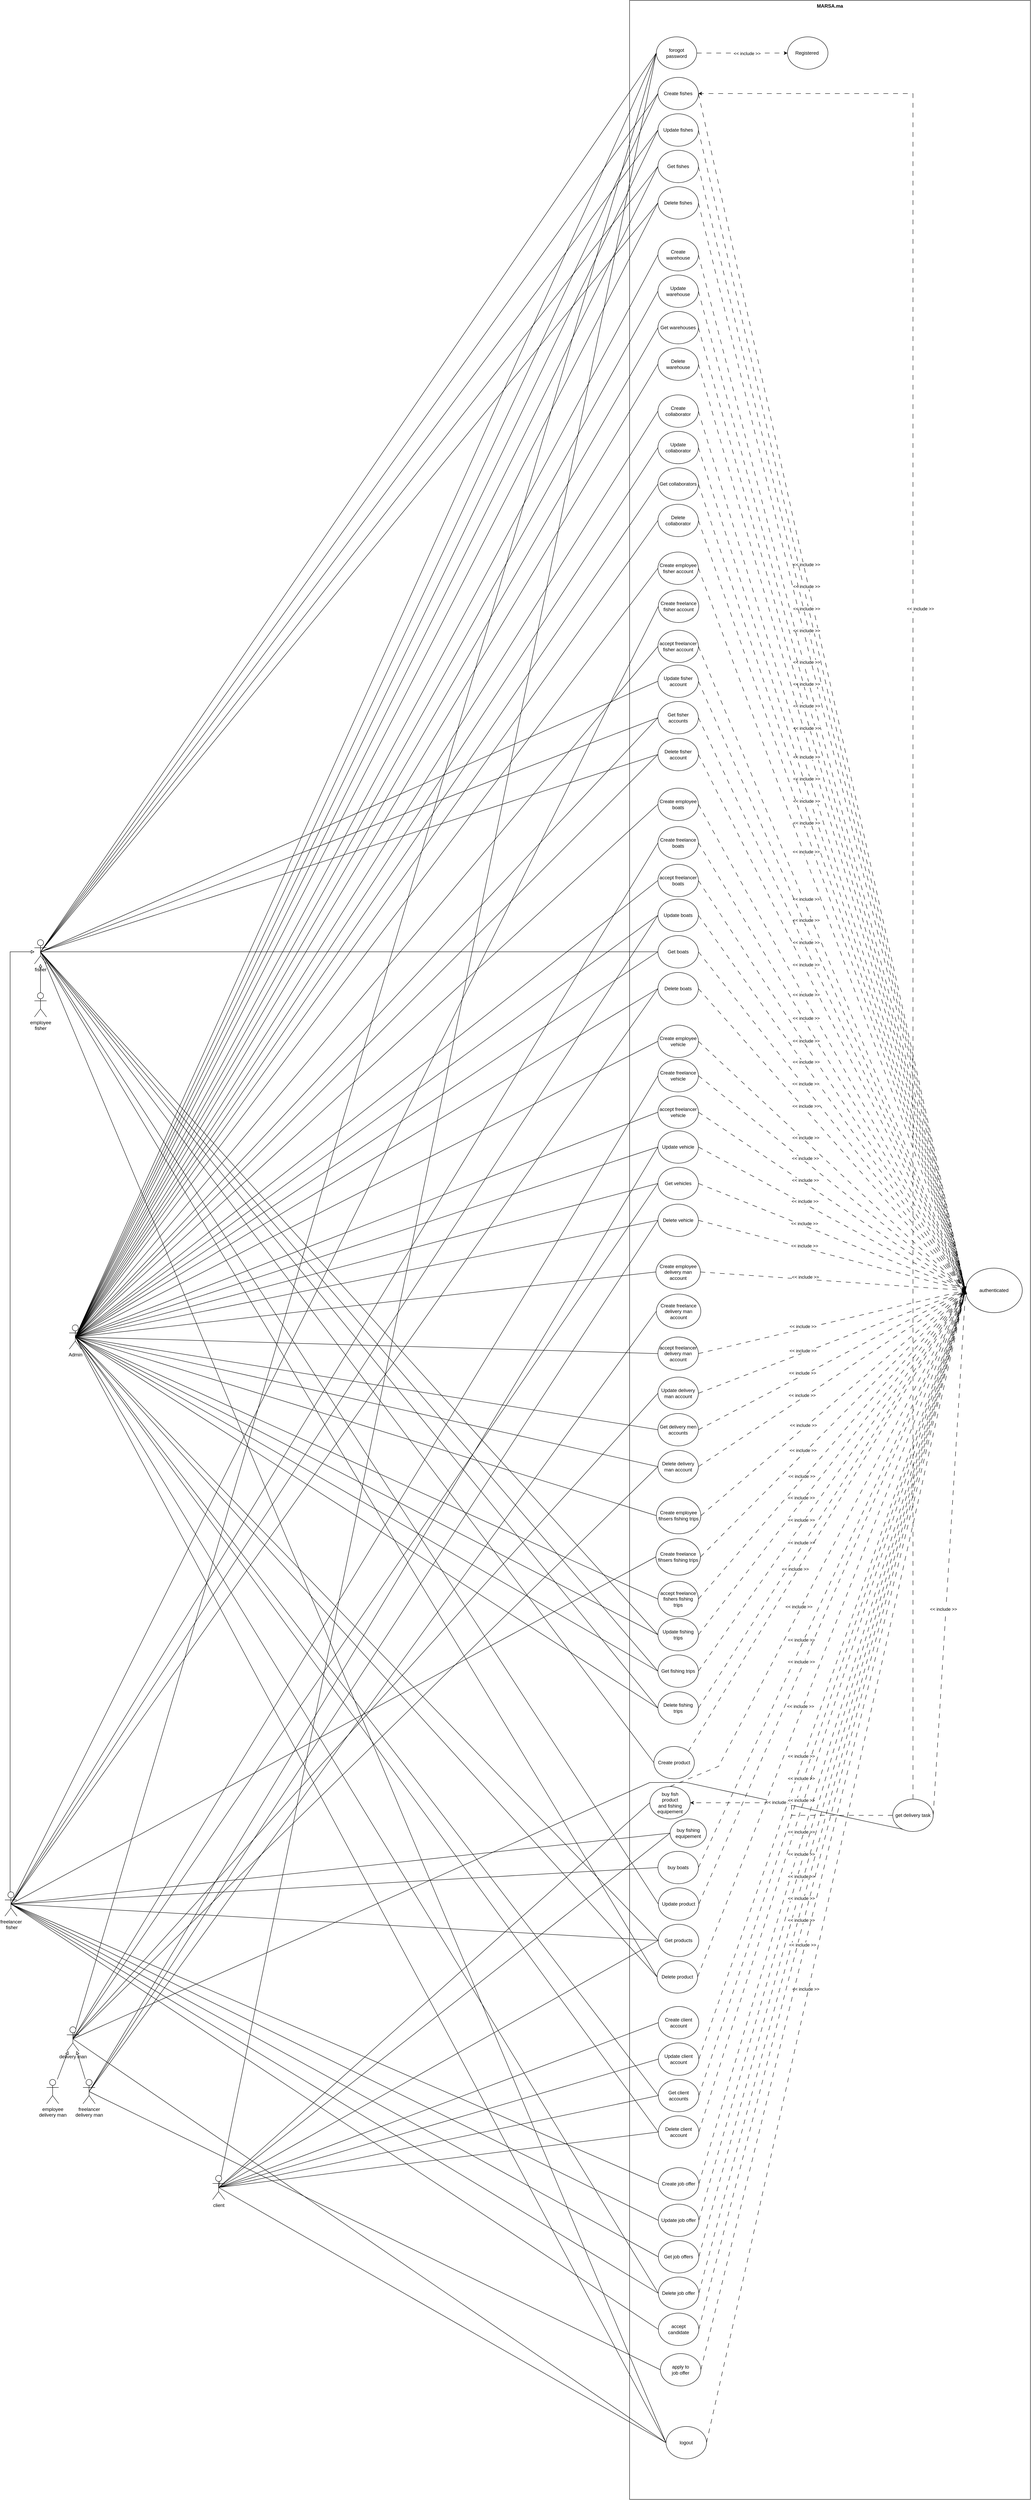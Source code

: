 <mxfile version="21.0.4" type="device"><diagram name="Page-1" id="dk4Yydg6AnEiUxmU9oOU"><mxGraphModel dx="3780" dy="2311" grid="1" gridSize="10" guides="1" tooltips="1" connect="1" arrows="1" fold="1" page="1" pageScale="1" pageWidth="850" pageHeight="1100" math="0" shadow="0"><root><mxCell id="0"/><mxCell id="1" parent="0"/><mxCell id="y_2Z9cbgFEfBiP4_PbCz-76" value="" style="edgeStyle=none;rounded=0;orthogonalLoop=1;jettySize=auto;html=1;endArrow=block;endFill=0;" parent="1" source="3_p0a6_mJ6wkiOOG4HJC-66" target="y_2Z9cbgFEfBiP4_PbCz-71" edge="1"><mxGeometry relative="1" as="geometry"/></mxCell><mxCell id="y_2Z9cbgFEfBiP4_PbCz-75" style="edgeStyle=none;rounded=0;orthogonalLoop=1;jettySize=auto;html=1;endArrow=block;endFill=0;" parent="1" source="3_p0a6_mJ6wkiOOG4HJC-72" target="y_2Z9cbgFEfBiP4_PbCz-71" edge="1"><mxGeometry relative="1" as="geometry"/></mxCell><mxCell id="3_p0a6_mJ6wkiOOG4HJC-3" value="MARSA.ma" style="shape=rect;html=1;verticalAlign=top;fontStyle=1;whiteSpace=wrap;align=center;" parent="1" vertex="1"><mxGeometry x="250" y="-30" width="990" height="6170" as="geometry"/></mxCell><mxCell id="3_p0a6_mJ6wkiOOG4HJC-76" style="rounded=0;orthogonalLoop=1;jettySize=auto;html=1;exitX=0.5;exitY=0.5;exitDx=0;exitDy=0;exitPerimeter=0;entryX=0;entryY=0.5;entryDx=0;entryDy=0;endArrow=none;endFill=0;" parent="1" source="3_p0a6_mJ6wkiOOG4HJC-4" target="3_p0a6_mJ6wkiOOG4HJC-5" edge="1"><mxGeometry relative="1" as="geometry"/></mxCell><mxCell id="3_p0a6_mJ6wkiOOG4HJC-77" style="edgeStyle=none;rounded=0;orthogonalLoop=1;jettySize=auto;html=1;exitX=0.5;exitY=0.5;exitDx=0;exitDy=0;exitPerimeter=0;entryX=0;entryY=0.5;entryDx=0;entryDy=0;endArrow=none;endFill=0;" parent="1" source="3_p0a6_mJ6wkiOOG4HJC-4" target="3_p0a6_mJ6wkiOOG4HJC-6" edge="1"><mxGeometry relative="1" as="geometry"/></mxCell><mxCell id="3_p0a6_mJ6wkiOOG4HJC-78" style="edgeStyle=none;rounded=0;orthogonalLoop=1;jettySize=auto;html=1;exitX=0.5;exitY=0.5;exitDx=0;exitDy=0;exitPerimeter=0;endArrow=none;endFill=0;entryX=0;entryY=0.5;entryDx=0;entryDy=0;" parent="1" source="3_p0a6_mJ6wkiOOG4HJC-4" target="3_p0a6_mJ6wkiOOG4HJC-8" edge="1"><mxGeometry relative="1" as="geometry"><mxPoint x="100" y="1227.778" as="targetPoint"/></mxGeometry></mxCell><mxCell id="3_p0a6_mJ6wkiOOG4HJC-79" style="edgeStyle=none;rounded=0;orthogonalLoop=1;jettySize=auto;html=1;exitX=0.5;exitY=0.5;exitDx=0;exitDy=0;exitPerimeter=0;entryX=0;entryY=0.5;entryDx=0;entryDy=0;endArrow=none;endFill=0;" parent="1" source="3_p0a6_mJ6wkiOOG4HJC-4" target="3_p0a6_mJ6wkiOOG4HJC-7" edge="1"><mxGeometry relative="1" as="geometry"/></mxCell><mxCell id="3_p0a6_mJ6wkiOOG4HJC-80" style="edgeStyle=none;rounded=0;orthogonalLoop=1;jettySize=auto;html=1;exitX=0.5;exitY=0.5;exitDx=0;exitDy=0;exitPerimeter=0;entryX=0;entryY=0.5;entryDx=0;entryDy=0;endArrow=none;endFill=0;" parent="1" source="3_p0a6_mJ6wkiOOG4HJC-4" target="3_p0a6_mJ6wkiOOG4HJC-9" edge="1"><mxGeometry relative="1" as="geometry"/></mxCell><mxCell id="3_p0a6_mJ6wkiOOG4HJC-81" style="edgeStyle=none;rounded=0;orthogonalLoop=1;jettySize=auto;html=1;exitX=0.5;exitY=0.5;exitDx=0;exitDy=0;exitPerimeter=0;entryX=0;entryY=0.5;entryDx=0;entryDy=0;endArrow=none;endFill=0;" parent="1" source="3_p0a6_mJ6wkiOOG4HJC-4" target="3_p0a6_mJ6wkiOOG4HJC-10" edge="1"><mxGeometry relative="1" as="geometry"/></mxCell><mxCell id="3_p0a6_mJ6wkiOOG4HJC-82" style="edgeStyle=none;rounded=0;orthogonalLoop=1;jettySize=auto;html=1;exitX=0.5;exitY=0.5;exitDx=0;exitDy=0;exitPerimeter=0;entryX=0;entryY=0.5;entryDx=0;entryDy=0;endArrow=none;endFill=0;" parent="1" source="3_p0a6_mJ6wkiOOG4HJC-4" target="3_p0a6_mJ6wkiOOG4HJC-12" edge="1"><mxGeometry relative="1" as="geometry"/></mxCell><mxCell id="3_p0a6_mJ6wkiOOG4HJC-83" style="edgeStyle=none;rounded=0;orthogonalLoop=1;jettySize=auto;html=1;exitX=0.5;exitY=0.5;exitDx=0;exitDy=0;exitPerimeter=0;entryX=0;entryY=0.5;entryDx=0;entryDy=0;endArrow=none;endFill=0;" parent="1" source="3_p0a6_mJ6wkiOOG4HJC-4" target="3_p0a6_mJ6wkiOOG4HJC-11" edge="1"><mxGeometry relative="1" as="geometry"/></mxCell><mxCell id="3_p0a6_mJ6wkiOOG4HJC-84" style="edgeStyle=none;rounded=0;orthogonalLoop=1;jettySize=auto;html=1;exitX=0.5;exitY=0.5;exitDx=0;exitDy=0;exitPerimeter=0;entryX=0;entryY=0.5;entryDx=0;entryDy=0;endArrow=none;endFill=0;" parent="1" source="3_p0a6_mJ6wkiOOG4HJC-4" target="3_p0a6_mJ6wkiOOG4HJC-14" edge="1"><mxGeometry relative="1" as="geometry"/></mxCell><mxCell id="3_p0a6_mJ6wkiOOG4HJC-85" style="edgeStyle=none;rounded=0;orthogonalLoop=1;jettySize=auto;html=1;exitX=0.5;exitY=0.5;exitDx=0;exitDy=0;exitPerimeter=0;entryX=0;entryY=0.5;entryDx=0;entryDy=0;endArrow=none;endFill=0;" parent="1" source="3_p0a6_mJ6wkiOOG4HJC-4" target="3_p0a6_mJ6wkiOOG4HJC-15" edge="1"><mxGeometry relative="1" as="geometry"/></mxCell><mxCell id="3_p0a6_mJ6wkiOOG4HJC-86" style="edgeStyle=none;rounded=0;orthogonalLoop=1;jettySize=auto;html=1;exitX=0.5;exitY=0.5;exitDx=0;exitDy=0;exitPerimeter=0;entryX=0;entryY=0.5;entryDx=0;entryDy=0;endArrow=none;endFill=0;" parent="1" source="3_p0a6_mJ6wkiOOG4HJC-4" target="3_p0a6_mJ6wkiOOG4HJC-17" edge="1"><mxGeometry relative="1" as="geometry"/></mxCell><mxCell id="3_p0a6_mJ6wkiOOG4HJC-87" style="edgeStyle=none;rounded=0;orthogonalLoop=1;jettySize=auto;html=1;exitX=0.5;exitY=0.5;exitDx=0;exitDy=0;exitPerimeter=0;entryX=0;entryY=0.5;entryDx=0;entryDy=0;endArrow=none;endFill=0;" parent="1" source="3_p0a6_mJ6wkiOOG4HJC-4" target="3_p0a6_mJ6wkiOOG4HJC-16" edge="1"><mxGeometry relative="1" as="geometry"/></mxCell><mxCell id="3_p0a6_mJ6wkiOOG4HJC-88" style="edgeStyle=none;rounded=0;orthogonalLoop=1;jettySize=auto;html=1;exitX=0.5;exitY=0.5;exitDx=0;exitDy=0;exitPerimeter=0;entryX=0;entryY=0.5;entryDx=0;entryDy=0;endArrow=none;endFill=0;" parent="1" source="3_p0a6_mJ6wkiOOG4HJC-4" target="3_p0a6_mJ6wkiOOG4HJC-18" edge="1"><mxGeometry relative="1" as="geometry"/></mxCell><mxCell id="3_p0a6_mJ6wkiOOG4HJC-90" style="edgeStyle=none;rounded=0;orthogonalLoop=1;jettySize=auto;html=1;exitX=0.5;exitY=0.5;exitDx=0;exitDy=0;exitPerimeter=0;entryX=0;entryY=0.5;entryDx=0;entryDy=0;endArrow=none;endFill=0;" parent="1" source="3_p0a6_mJ6wkiOOG4HJC-4" target="3_p0a6_mJ6wkiOOG4HJC-22" edge="1"><mxGeometry relative="1" as="geometry"/></mxCell><mxCell id="3_p0a6_mJ6wkiOOG4HJC-92" style="edgeStyle=none;rounded=0;orthogonalLoop=1;jettySize=auto;html=1;exitX=0.5;exitY=0.5;exitDx=0;exitDy=0;exitPerimeter=0;entryX=0;entryY=0.5;entryDx=0;entryDy=0;endArrow=none;endFill=0;" parent="1" source="3_p0a6_mJ6wkiOOG4HJC-4" target="3_p0a6_mJ6wkiOOG4HJC-21" edge="1"><mxGeometry relative="1" as="geometry"/></mxCell><mxCell id="3_p0a6_mJ6wkiOOG4HJC-93" style="edgeStyle=none;rounded=0;orthogonalLoop=1;jettySize=auto;html=1;exitX=0.5;exitY=0.5;exitDx=0;exitDy=0;exitPerimeter=0;entryX=0;entryY=0.5;entryDx=0;entryDy=0;endArrow=none;endFill=0;" parent="1" source="3_p0a6_mJ6wkiOOG4HJC-4" target="3_p0a6_mJ6wkiOOG4HJC-20" edge="1"><mxGeometry relative="1" as="geometry"/></mxCell><mxCell id="3_p0a6_mJ6wkiOOG4HJC-94" style="edgeStyle=none;rounded=0;orthogonalLoop=1;jettySize=auto;html=1;exitX=0.5;exitY=0.5;exitDx=0;exitDy=0;exitPerimeter=0;entryX=0;entryY=0.5;entryDx=0;entryDy=0;endArrow=none;endFill=0;" parent="1" source="3_p0a6_mJ6wkiOOG4HJC-4" target="3_p0a6_mJ6wkiOOG4HJC-29" edge="1"><mxGeometry relative="1" as="geometry"/></mxCell><mxCell id="3_p0a6_mJ6wkiOOG4HJC-95" style="edgeStyle=none;rounded=0;orthogonalLoop=1;jettySize=auto;html=1;exitX=0.5;exitY=0.5;exitDx=0;exitDy=0;exitPerimeter=0;entryX=0;entryY=0.5;entryDx=0;entryDy=0;endArrow=none;endFill=0;" parent="1" source="3_p0a6_mJ6wkiOOG4HJC-4" target="3_p0a6_mJ6wkiOOG4HJC-33" edge="1"><mxGeometry relative="1" as="geometry"/></mxCell><mxCell id="3_p0a6_mJ6wkiOOG4HJC-97" style="edgeStyle=none;rounded=0;orthogonalLoop=1;jettySize=auto;html=1;exitX=0.5;exitY=0.5;exitDx=0;exitDy=0;exitPerimeter=0;entryX=0;entryY=0.5;entryDx=0;entryDy=0;endArrow=none;endFill=0;" parent="1" source="3_p0a6_mJ6wkiOOG4HJC-4" target="3_p0a6_mJ6wkiOOG4HJC-30" edge="1"><mxGeometry relative="1" as="geometry"/></mxCell><mxCell id="3_p0a6_mJ6wkiOOG4HJC-98" style="edgeStyle=none;rounded=0;orthogonalLoop=1;jettySize=auto;html=1;exitX=0.5;exitY=0.5;exitDx=0;exitDy=0;exitPerimeter=0;entryX=0;entryY=0.5;entryDx=0;entryDy=0;endArrow=none;endFill=0;" parent="1" source="3_p0a6_mJ6wkiOOG4HJC-4" target="3_p0a6_mJ6wkiOOG4HJC-32" edge="1"><mxGeometry relative="1" as="geometry"/></mxCell><mxCell id="3_p0a6_mJ6wkiOOG4HJC-99" style="edgeStyle=none;rounded=0;orthogonalLoop=1;jettySize=auto;html=1;exitX=0.5;exitY=0.5;exitDx=0;exitDy=0;exitPerimeter=0;entryX=0;entryY=0.5;entryDx=0;entryDy=0;endArrow=none;endFill=0;" parent="1" source="3_p0a6_mJ6wkiOOG4HJC-4" target="3_p0a6_mJ6wkiOOG4HJC-31" edge="1"><mxGeometry relative="1" as="geometry"/></mxCell><mxCell id="3_p0a6_mJ6wkiOOG4HJC-100" style="edgeStyle=none;rounded=0;orthogonalLoop=1;jettySize=auto;html=1;exitX=0.5;exitY=0.5;exitDx=0;exitDy=0;exitPerimeter=0;endArrow=none;endFill=0;entryX=0;entryY=0.5;entryDx=0;entryDy=0;" parent="1" source="3_p0a6_mJ6wkiOOG4HJC-4" target="3_p0a6_mJ6wkiOOG4HJC-34" edge="1"><mxGeometry relative="1" as="geometry"><mxPoint x="160" y="2500" as="targetPoint"/></mxGeometry></mxCell><mxCell id="3_p0a6_mJ6wkiOOG4HJC-101" style="edgeStyle=none;rounded=0;orthogonalLoop=1;jettySize=auto;html=1;exitX=0.5;exitY=0.5;exitDx=0;exitDy=0;exitPerimeter=0;entryX=0;entryY=0.5;entryDx=0;entryDy=0;endArrow=none;endFill=0;" parent="1" source="3_p0a6_mJ6wkiOOG4HJC-4" target="3_p0a6_mJ6wkiOOG4HJC-38" edge="1"><mxGeometry relative="1" as="geometry"/></mxCell><mxCell id="3_p0a6_mJ6wkiOOG4HJC-103" style="edgeStyle=none;rounded=0;orthogonalLoop=1;jettySize=auto;html=1;exitX=0.5;exitY=0.5;exitDx=0;exitDy=0;exitPerimeter=0;entryX=0;entryY=0.5;entryDx=0;entryDy=0;endArrow=none;endFill=0;" parent="1" source="3_p0a6_mJ6wkiOOG4HJC-4" target="3_p0a6_mJ6wkiOOG4HJC-35" edge="1"><mxGeometry relative="1" as="geometry"/></mxCell><mxCell id="3_p0a6_mJ6wkiOOG4HJC-104" style="edgeStyle=none;rounded=0;orthogonalLoop=1;jettySize=auto;html=1;exitX=0.5;exitY=0.5;exitDx=0;exitDy=0;exitPerimeter=0;entryX=0;entryY=0.5;entryDx=0;entryDy=0;endArrow=none;endFill=0;" parent="1" source="3_p0a6_mJ6wkiOOG4HJC-4" target="3_p0a6_mJ6wkiOOG4HJC-37" edge="1"><mxGeometry relative="1" as="geometry"/></mxCell><mxCell id="3_p0a6_mJ6wkiOOG4HJC-105" style="edgeStyle=none;rounded=0;orthogonalLoop=1;jettySize=auto;html=1;exitX=0.5;exitY=0.5;exitDx=0;exitDy=0;exitPerimeter=0;entryX=0;entryY=0.5;entryDx=0;entryDy=0;endArrow=none;endFill=0;" parent="1" source="3_p0a6_mJ6wkiOOG4HJC-4" target="3_p0a6_mJ6wkiOOG4HJC-36" edge="1"><mxGeometry relative="1" as="geometry"/></mxCell><mxCell id="3_p0a6_mJ6wkiOOG4HJC-107" style="edgeStyle=none;rounded=0;orthogonalLoop=1;jettySize=auto;html=1;exitX=0.5;exitY=0.5;exitDx=0;exitDy=0;exitPerimeter=0;entryX=0;entryY=0.5;entryDx=0;entryDy=0;endArrow=none;endFill=0;" parent="1" source="3_p0a6_mJ6wkiOOG4HJC-4" target="3_p0a6_mJ6wkiOOG4HJC-39" edge="1"><mxGeometry relative="1" as="geometry"/></mxCell><mxCell id="3_p0a6_mJ6wkiOOG4HJC-108" style="edgeStyle=none;rounded=0;orthogonalLoop=1;jettySize=auto;html=1;exitX=0.5;exitY=0.5;exitDx=0;exitDy=0;exitPerimeter=0;entryX=0;entryY=0.5;entryDx=0;entryDy=0;endArrow=none;endFill=0;" parent="1" source="3_p0a6_mJ6wkiOOG4HJC-4" target="3_p0a6_mJ6wkiOOG4HJC-43" edge="1"><mxGeometry relative="1" as="geometry"/></mxCell><mxCell id="3_p0a6_mJ6wkiOOG4HJC-110" style="edgeStyle=none;rounded=0;orthogonalLoop=1;jettySize=auto;html=1;exitX=0.5;exitY=0.5;exitDx=0;exitDy=0;exitPerimeter=0;entryX=0;entryY=0.5;entryDx=0;entryDy=0;endArrow=none;endFill=0;" parent="1" source="3_p0a6_mJ6wkiOOG4HJC-4" target="3_p0a6_mJ6wkiOOG4HJC-42" edge="1"><mxGeometry relative="1" as="geometry"/></mxCell><mxCell id="3_p0a6_mJ6wkiOOG4HJC-111" style="edgeStyle=none;rounded=0;orthogonalLoop=1;jettySize=auto;html=1;exitX=0.5;exitY=0.5;exitDx=0;exitDy=0;exitPerimeter=0;entryX=0;entryY=0.5;entryDx=0;entryDy=0;endArrow=none;endFill=0;" parent="1" source="3_p0a6_mJ6wkiOOG4HJC-4" target="3_p0a6_mJ6wkiOOG4HJC-41" edge="1"><mxGeometry relative="1" as="geometry"/></mxCell><mxCell id="3_p0a6_mJ6wkiOOG4HJC-113" style="edgeStyle=none;rounded=0;orthogonalLoop=1;jettySize=auto;html=1;exitX=0.5;exitY=0.5;exitDx=0;exitDy=0;exitPerimeter=0;entryX=0;entryY=0.5;entryDx=0;entryDy=0;endArrow=none;endFill=0;" parent="1" source="3_p0a6_mJ6wkiOOG4HJC-4" target="3_p0a6_mJ6wkiOOG4HJC-44" edge="1"><mxGeometry relative="1" as="geometry"/></mxCell><mxCell id="3_p0a6_mJ6wkiOOG4HJC-114" style="edgeStyle=none;rounded=0;orthogonalLoop=1;jettySize=auto;html=1;exitX=0.5;exitY=0.5;exitDx=0;exitDy=0;exitPerimeter=0;entryX=0;entryY=0.5;entryDx=0;entryDy=0;endArrow=none;endFill=0;" parent="1" source="3_p0a6_mJ6wkiOOG4HJC-4" target="3_p0a6_mJ6wkiOOG4HJC-48" edge="1"><mxGeometry relative="1" as="geometry"/></mxCell><mxCell id="3_p0a6_mJ6wkiOOG4HJC-115" style="edgeStyle=none;rounded=0;orthogonalLoop=1;jettySize=auto;html=1;exitX=0.5;exitY=0.5;exitDx=0;exitDy=0;exitPerimeter=0;entryX=0;entryY=0.5;entryDx=0;entryDy=0;endArrow=none;endFill=0;" parent="1" source="3_p0a6_mJ6wkiOOG4HJC-4" target="3_p0a6_mJ6wkiOOG4HJC-45" edge="1"><mxGeometry relative="1" as="geometry"/></mxCell><mxCell id="3_p0a6_mJ6wkiOOG4HJC-116" style="edgeStyle=none;rounded=0;orthogonalLoop=1;jettySize=auto;html=1;exitX=0.5;exitY=0.5;exitDx=0;exitDy=0;exitPerimeter=0;entryX=0;entryY=0.5;entryDx=0;entryDy=0;endArrow=none;endFill=0;" parent="1" source="3_p0a6_mJ6wkiOOG4HJC-4" target="3_p0a6_mJ6wkiOOG4HJC-47" edge="1"><mxGeometry relative="1" as="geometry"/></mxCell><mxCell id="3_p0a6_mJ6wkiOOG4HJC-117" style="edgeStyle=none;rounded=0;orthogonalLoop=1;jettySize=auto;html=1;exitX=0.5;exitY=0.5;exitDx=0;exitDy=0;exitPerimeter=0;entryX=0;entryY=0.5;entryDx=0;entryDy=0;endArrow=none;endFill=0;" parent="1" source="3_p0a6_mJ6wkiOOG4HJC-4" target="3_p0a6_mJ6wkiOOG4HJC-46" edge="1"><mxGeometry relative="1" as="geometry"/></mxCell><mxCell id="3_p0a6_mJ6wkiOOG4HJC-119" style="edgeStyle=none;rounded=0;orthogonalLoop=1;jettySize=auto;html=1;exitX=0.5;exitY=0.5;exitDx=0;exitDy=0;exitPerimeter=0;entryX=0;entryY=0.5;entryDx=0;entryDy=0;endArrow=none;endFill=0;" parent="1" source="3_p0a6_mJ6wkiOOG4HJC-4" target="3_p0a6_mJ6wkiOOG4HJC-53" edge="1"><mxGeometry relative="1" as="geometry"/></mxCell><mxCell id="3_p0a6_mJ6wkiOOG4HJC-120" style="edgeStyle=none;rounded=0;orthogonalLoop=1;jettySize=auto;html=1;exitX=0.5;exitY=0.5;exitDx=0;exitDy=0;exitPerimeter=0;entryX=0;entryY=0.5;entryDx=0;entryDy=0;endArrow=none;endFill=0;" parent="1" source="3_p0a6_mJ6wkiOOG4HJC-4" target="3_p0a6_mJ6wkiOOG4HJC-52" edge="1"><mxGeometry relative="1" as="geometry"/></mxCell><mxCell id="3_p0a6_mJ6wkiOOG4HJC-121" style="edgeStyle=none;rounded=0;orthogonalLoop=1;jettySize=auto;html=1;exitX=0.5;exitY=0.5;exitDx=0;exitDy=0;exitPerimeter=0;entryX=0;entryY=0.5;entryDx=0;entryDy=0;endArrow=none;endFill=0;" parent="1" source="3_p0a6_mJ6wkiOOG4HJC-4" target="3_p0a6_mJ6wkiOOG4HJC-57" edge="1"><mxGeometry relative="1" as="geometry"/></mxCell><mxCell id="3_p0a6_mJ6wkiOOG4HJC-122" style="edgeStyle=none;rounded=0;orthogonalLoop=1;jettySize=auto;html=1;exitX=0.5;exitY=0.5;exitDx=0;exitDy=0;exitPerimeter=0;entryX=0;entryY=0.5;entryDx=0;entryDy=0;endArrow=none;endFill=0;" parent="1" source="3_p0a6_mJ6wkiOOG4HJC-4" target="3_p0a6_mJ6wkiOOG4HJC-56" edge="1"><mxGeometry relative="1" as="geometry"/></mxCell><mxCell id="3_p0a6_mJ6wkiOOG4HJC-124" style="edgeStyle=none;rounded=0;orthogonalLoop=1;jettySize=auto;html=1;exitX=0.5;exitY=0.5;exitDx=0;exitDy=0;exitPerimeter=0;endArrow=none;endFill=0;entryX=0;entryY=0.5;entryDx=0;entryDy=0;" parent="1" source="3_p0a6_mJ6wkiOOG4HJC-4" target="3_p0a6_mJ6wkiOOG4HJC-61" edge="1"><mxGeometry relative="1" as="geometry"/></mxCell><mxCell id="y_2Z9cbgFEfBiP4_PbCz-9" style="rounded=0;orthogonalLoop=1;jettySize=auto;html=1;exitX=0.5;exitY=0.5;exitDx=0;exitDy=0;exitPerimeter=0;entryX=0;entryY=0.5;entryDx=0;entryDy=0;endArrow=none;endFill=0;" parent="1" source="3_p0a6_mJ6wkiOOG4HJC-4" target="y_2Z9cbgFEfBiP4_PbCz-3" edge="1"><mxGeometry relative="1" as="geometry"/></mxCell><mxCell id="y_2Z9cbgFEfBiP4_PbCz-52" style="edgeStyle=none;rounded=0;orthogonalLoop=1;jettySize=auto;html=1;exitX=0.5;exitY=0.5;exitDx=0;exitDy=0;exitPerimeter=0;endArrow=none;endFill=0;entryX=0;entryY=0.5;entryDx=0;entryDy=0;" parent="1" source="3_p0a6_mJ6wkiOOG4HJC-4" target="y_2Z9cbgFEfBiP4_PbCz-45" edge="1"><mxGeometry relative="1" as="geometry"><mxPoint x="-340" y="5130" as="targetPoint"/></mxGeometry></mxCell><mxCell id="3_p0a6_mJ6wkiOOG4HJC-4" value="Admin" style="shape=umlActor;html=1;verticalLabelPosition=bottom;verticalAlign=top;align=center;" parent="1" vertex="1"><mxGeometry x="-1134" y="3240" width="30" height="60" as="geometry"/></mxCell><mxCell id="6s27l5ecv5DC3e-yi6R3-2" style="rounded=0;orthogonalLoop=1;jettySize=auto;html=1;exitX=1;exitY=0.5;exitDx=0;exitDy=0;entryX=0;entryY=0.5;entryDx=0;entryDy=0;dashed=1;dashPattern=12 12;" parent="1" source="3_p0a6_mJ6wkiOOG4HJC-5" target="y_2Z9cbgFEfBiP4_PbCz-8" edge="1"><mxGeometry relative="1" as="geometry"/></mxCell><mxCell id="6s27l5ecv5DC3e-yi6R3-3" value="&amp;lt;&amp;lt; include &amp;gt;&amp;gt;" style="edgeLabel;html=1;align=center;verticalAlign=middle;resizable=0;points=[];" parent="6s27l5ecv5DC3e-yi6R3-2" vertex="1" connectable="0"><mxGeometry x="-0.213" y="7" relative="1" as="geometry"><mxPoint y="1" as="offset"/></mxGeometry></mxCell><mxCell id="3_p0a6_mJ6wkiOOG4HJC-5" value="Create fishes" style="ellipse;whiteSpace=wrap;html=1;" parent="1" vertex="1"><mxGeometry x="320" y="160" width="100" height="80" as="geometry"/></mxCell><mxCell id="3_p0a6_mJ6wkiOOG4HJC-6" value="Update fishes" style="ellipse;whiteSpace=wrap;html=1;" parent="1" vertex="1"><mxGeometry x="320" y="250" width="100" height="80" as="geometry"/></mxCell><mxCell id="3_p0a6_mJ6wkiOOG4HJC-7" value="Delete fishes" style="ellipse;whiteSpace=wrap;html=1;" parent="1" vertex="1"><mxGeometry x="320" y="430" width="100" height="80" as="geometry"/></mxCell><mxCell id="3_p0a6_mJ6wkiOOG4HJC-8" value="Get&amp;nbsp;fishes" style="ellipse;whiteSpace=wrap;html=1;" parent="1" vertex="1"><mxGeometry x="320" y="340" width="100" height="80" as="geometry"/></mxCell><mxCell id="3_p0a6_mJ6wkiOOG4HJC-9" value="Create warehouse" style="ellipse;whiteSpace=wrap;html=1;" parent="1" vertex="1"><mxGeometry x="320" y="558" width="100" height="80" as="geometry"/></mxCell><mxCell id="3_p0a6_mJ6wkiOOG4HJC-10" value="Update warehouse" style="ellipse;whiteSpace=wrap;html=1;" parent="1" vertex="1"><mxGeometry x="320" y="648" width="100" height="80" as="geometry"/></mxCell><mxCell id="3_p0a6_mJ6wkiOOG4HJC-11" value="Delete &lt;br&gt;warehouse" style="ellipse;whiteSpace=wrap;html=1;" parent="1" vertex="1"><mxGeometry x="320" y="828" width="100" height="80" as="geometry"/></mxCell><mxCell id="3_p0a6_mJ6wkiOOG4HJC-12" value="Get&amp;nbsp;warehouses" style="ellipse;whiteSpace=wrap;html=1;" parent="1" vertex="1"><mxGeometry x="320" y="738" width="100" height="80" as="geometry"/></mxCell><mxCell id="3_p0a6_mJ6wkiOOG4HJC-14" value="Create collaborator" style="ellipse;whiteSpace=wrap;html=1;" parent="1" vertex="1"><mxGeometry x="320" y="944" width="100" height="80" as="geometry"/></mxCell><mxCell id="3_p0a6_mJ6wkiOOG4HJC-15" value="Update collaborator" style="ellipse;whiteSpace=wrap;html=1;" parent="1" vertex="1"><mxGeometry x="320" y="1034" width="100" height="80" as="geometry"/></mxCell><mxCell id="3_p0a6_mJ6wkiOOG4HJC-16" value="Delete collaborator" style="ellipse;whiteSpace=wrap;html=1;" parent="1" vertex="1"><mxGeometry x="320" y="1214" width="100" height="80" as="geometry"/></mxCell><mxCell id="3_p0a6_mJ6wkiOOG4HJC-17" value="Get collaborators" style="ellipse;whiteSpace=wrap;html=1;" parent="1" vertex="1"><mxGeometry x="320" y="1124" width="100" height="80" as="geometry"/></mxCell><mxCell id="3_p0a6_mJ6wkiOOG4HJC-18" value="Create employee&lt;br&gt;fisher account" style="ellipse;whiteSpace=wrap;html=1;" parent="1" vertex="1"><mxGeometry x="320" y="1332" width="100" height="80" as="geometry"/></mxCell><mxCell id="3_p0a6_mJ6wkiOOG4HJC-19" value="Update fisher account" style="ellipse;whiteSpace=wrap;html=1;" parent="1" vertex="1"><mxGeometry x="320" y="1611" width="100" height="80" as="geometry"/></mxCell><mxCell id="3_p0a6_mJ6wkiOOG4HJC-20" value="Delete fisher account" style="ellipse;whiteSpace=wrap;html=1;" parent="1" vertex="1"><mxGeometry x="320" y="1792" width="100" height="80" as="geometry"/></mxCell><mxCell id="3_p0a6_mJ6wkiOOG4HJC-21" value="Get fisher &lt;br&gt;accounts" style="ellipse;whiteSpace=wrap;html=1;" parent="1" vertex="1"><mxGeometry x="320" y="1701" width="100" height="80" as="geometry"/></mxCell><mxCell id="3_p0a6_mJ6wkiOOG4HJC-22" value="accept freelancer fisher account" style="ellipse;whiteSpace=wrap;html=1;" parent="1" vertex="1"><mxGeometry x="320" y="1525" width="100" height="80" as="geometry"/></mxCell><mxCell id="3_p0a6_mJ6wkiOOG4HJC-29" value="Create employee&lt;br&gt;boats" style="ellipse;whiteSpace=wrap;html=1;" parent="1" vertex="1"><mxGeometry x="320" y="1915" width="100" height="80" as="geometry"/></mxCell><mxCell id="3_p0a6_mJ6wkiOOG4HJC-30" value="Update boats" style="ellipse;whiteSpace=wrap;html=1;" parent="1" vertex="1"><mxGeometry x="320" y="2189" width="100" height="80" as="geometry"/></mxCell><mxCell id="3_p0a6_mJ6wkiOOG4HJC-31" value="Delete boats" style="ellipse;whiteSpace=wrap;html=1;" parent="1" vertex="1"><mxGeometry x="320" y="2370" width="100" height="80" as="geometry"/></mxCell><mxCell id="3_p0a6_mJ6wkiOOG4HJC-32" value="Get boats" style="ellipse;whiteSpace=wrap;html=1;" parent="1" vertex="1"><mxGeometry x="320" y="2279" width="100" height="80" as="geometry"/></mxCell><mxCell id="3_p0a6_mJ6wkiOOG4HJC-33" value="accept freelancer boats" style="ellipse;whiteSpace=wrap;html=1;" parent="1" vertex="1"><mxGeometry x="320" y="2103" width="100" height="80" as="geometry"/></mxCell><mxCell id="3_p0a6_mJ6wkiOOG4HJC-34" value="Create employee&lt;br&gt;vehicle" style="ellipse;whiteSpace=wrap;html=1;" parent="1" vertex="1"><mxGeometry x="320" y="2500" width="100" height="80" as="geometry"/></mxCell><mxCell id="3_p0a6_mJ6wkiOOG4HJC-35" value="Update vehicle" style="ellipse;whiteSpace=wrap;html=1;" parent="1" vertex="1"><mxGeometry x="320" y="2761" width="100" height="80" as="geometry"/></mxCell><mxCell id="3_p0a6_mJ6wkiOOG4HJC-36" value="Delete vehicle" style="ellipse;whiteSpace=wrap;html=1;" parent="1" vertex="1"><mxGeometry x="320" y="2942" width="100" height="80" as="geometry"/></mxCell><mxCell id="3_p0a6_mJ6wkiOOG4HJC-37" value="Get vehicles" style="ellipse;whiteSpace=wrap;html=1;" parent="1" vertex="1"><mxGeometry x="320" y="2851" width="100" height="80" as="geometry"/></mxCell><mxCell id="3_p0a6_mJ6wkiOOG4HJC-38" value="accept freelancer vehicle" style="ellipse;whiteSpace=wrap;html=1;" parent="1" vertex="1"><mxGeometry x="320" y="2675" width="100" height="80" as="geometry"/></mxCell><mxCell id="3_p0a6_mJ6wkiOOG4HJC-39" value="Create employee&lt;br&gt;delivery man account" style="ellipse;whiteSpace=wrap;html=1;" parent="1" vertex="1"><mxGeometry x="315" y="3067" width="110" height="85" as="geometry"/></mxCell><mxCell id="3_p0a6_mJ6wkiOOG4HJC-40" value="Update delivery man account" style="ellipse;whiteSpace=wrap;html=1;" parent="1" vertex="1"><mxGeometry x="320" y="3369" width="100" height="80" as="geometry"/></mxCell><mxCell id="3_p0a6_mJ6wkiOOG4HJC-41" value="Delete delivery man account" style="ellipse;whiteSpace=wrap;html=1;" parent="1" vertex="1"><mxGeometry x="320" y="3550" width="100" height="80" as="geometry"/></mxCell><mxCell id="3_p0a6_mJ6wkiOOG4HJC-42" value="Get delivery men accounts" style="ellipse;whiteSpace=wrap;html=1;" parent="1" vertex="1"><mxGeometry x="320" y="3459" width="100" height="80" as="geometry"/></mxCell><mxCell id="3_p0a6_mJ6wkiOOG4HJC-43" value="accept freelancer delivery man account" style="ellipse;whiteSpace=wrap;html=1;" parent="1" vertex="1"><mxGeometry x="320" y="3270" width="100" height="82" as="geometry"/></mxCell><mxCell id="3_p0a6_mJ6wkiOOG4HJC-44" value="Create employee fihsers fishing trips" style="ellipse;whiteSpace=wrap;html=1;" parent="1" vertex="1"><mxGeometry x="316" y="3666" width="110" height="90" as="geometry"/></mxCell><mxCell id="3_p0a6_mJ6wkiOOG4HJC-45" value="Update&amp;nbsp;fishing trips" style="ellipse;whiteSpace=wrap;html=1;" parent="1" vertex="1"><mxGeometry x="320" y="3965" width="100" height="80" as="geometry"/></mxCell><mxCell id="3_p0a6_mJ6wkiOOG4HJC-46" value="Delete fishing trips" style="ellipse;whiteSpace=wrap;html=1;" parent="1" vertex="1"><mxGeometry x="320" y="4146" width="100" height="80" as="geometry"/></mxCell><mxCell id="3_p0a6_mJ6wkiOOG4HJC-47" value="Get fishing trips" style="ellipse;whiteSpace=wrap;html=1;" parent="1" vertex="1"><mxGeometry x="320" y="4055" width="100" height="80" as="geometry"/></mxCell><mxCell id="3_p0a6_mJ6wkiOOG4HJC-48" value="accept freelance fishers fishing trips" style="ellipse;whiteSpace=wrap;html=1;" parent="1" vertex="1"><mxGeometry x="320" y="3873" width="100" height="88" as="geometry"/></mxCell><mxCell id="3_p0a6_mJ6wkiOOG4HJC-51" value="Update product" style="ellipse;whiteSpace=wrap;html=1;" parent="1" vertex="1"><mxGeometry x="321" y="4630" width="100" height="80" as="geometry"/></mxCell><mxCell id="3_p0a6_mJ6wkiOOG4HJC-52" value="Delete product" style="ellipse;whiteSpace=wrap;html=1;" parent="1" vertex="1"><mxGeometry x="318" y="4810" width="100" height="80" as="geometry"/></mxCell><mxCell id="3_p0a6_mJ6wkiOOG4HJC-53" value="Get products" style="ellipse;whiteSpace=wrap;html=1;" parent="1" vertex="1"><mxGeometry x="321" y="4720" width="100" height="80" as="geometry"/></mxCell><mxCell id="3_p0a6_mJ6wkiOOG4HJC-54" value="Create client account" style="ellipse;whiteSpace=wrap;html=1;" parent="1" vertex="1"><mxGeometry x="321" y="4923" width="100" height="80" as="geometry"/></mxCell><mxCell id="3_p0a6_mJ6wkiOOG4HJC-55" value="Update client account" style="ellipse;whiteSpace=wrap;html=1;" parent="1" vertex="1"><mxGeometry x="321" y="5013" width="100" height="80" as="geometry"/></mxCell><mxCell id="3_p0a6_mJ6wkiOOG4HJC-56" value="Delete client account" style="ellipse;whiteSpace=wrap;html=1;" parent="1" vertex="1"><mxGeometry x="321" y="5193" width="100" height="80" as="geometry"/></mxCell><mxCell id="3_p0a6_mJ6wkiOOG4HJC-57" value="Get client accounts" style="ellipse;whiteSpace=wrap;html=1;" parent="1" vertex="1"><mxGeometry x="321" y="5103" width="100" height="80" as="geometry"/></mxCell><mxCell id="3_p0a6_mJ6wkiOOG4HJC-59" value="Create job offer" style="ellipse;whiteSpace=wrap;html=1;" parent="1" vertex="1"><mxGeometry x="321" y="5321" width="100" height="80" as="geometry"/></mxCell><mxCell id="3_p0a6_mJ6wkiOOG4HJC-60" value="Update job offer" style="ellipse;whiteSpace=wrap;html=1;" parent="1" vertex="1"><mxGeometry x="321" y="5411" width="100" height="80" as="geometry"/></mxCell><mxCell id="3_p0a6_mJ6wkiOOG4HJC-61" value="Delete job offer" style="ellipse;whiteSpace=wrap;html=1;" parent="1" vertex="1"><mxGeometry x="321" y="5591" width="100" height="80" as="geometry"/></mxCell><mxCell id="3_p0a6_mJ6wkiOOG4HJC-62" value="Get job offers" style="ellipse;whiteSpace=wrap;html=1;" parent="1" vertex="1"><mxGeometry x="321" y="5501" width="100" height="80" as="geometry"/></mxCell><mxCell id="y_2Z9cbgFEfBiP4_PbCz-22" style="edgeStyle=none;rounded=0;orthogonalLoop=1;jettySize=auto;html=1;exitX=0.5;exitY=0.5;exitDx=0;exitDy=0;exitPerimeter=0;entryX=0;entryY=0.5;entryDx=0;entryDy=0;endArrow=none;endFill=0;" parent="1" source="3_p0a6_mJ6wkiOOG4HJC-63" target="y_2Z9cbgFEfBiP4_PbCz-3" edge="1"><mxGeometry relative="1" as="geometry"/></mxCell><mxCell id="y_2Z9cbgFEfBiP4_PbCz-23" style="edgeStyle=none;rounded=0;orthogonalLoop=1;jettySize=auto;html=1;exitX=0.5;exitY=0.5;exitDx=0;exitDy=0;exitPerimeter=0;entryX=0;entryY=0.5;entryDx=0;entryDy=0;endArrow=none;endFill=0;" parent="1" source="3_p0a6_mJ6wkiOOG4HJC-63" target="3_p0a6_mJ6wkiOOG4HJC-5" edge="1"><mxGeometry relative="1" as="geometry"/></mxCell><mxCell id="y_2Z9cbgFEfBiP4_PbCz-24" style="edgeStyle=none;rounded=0;orthogonalLoop=1;jettySize=auto;html=1;exitX=0.5;exitY=0.5;exitDx=0;exitDy=0;exitPerimeter=0;entryX=0;entryY=0.5;entryDx=0;entryDy=0;endArrow=none;endFill=0;" parent="1" source="3_p0a6_mJ6wkiOOG4HJC-63" target="3_p0a6_mJ6wkiOOG4HJC-6" edge="1"><mxGeometry relative="1" as="geometry"/></mxCell><mxCell id="y_2Z9cbgFEfBiP4_PbCz-25" style="edgeStyle=none;rounded=0;orthogonalLoop=1;jettySize=auto;html=1;exitX=0.5;exitY=0.5;exitDx=0;exitDy=0;exitPerimeter=0;entryX=0;entryY=0.5;entryDx=0;entryDy=0;endArrow=none;endFill=0;" parent="1" source="3_p0a6_mJ6wkiOOG4HJC-63" target="3_p0a6_mJ6wkiOOG4HJC-8" edge="1"><mxGeometry relative="1" as="geometry"/></mxCell><mxCell id="y_2Z9cbgFEfBiP4_PbCz-26" style="edgeStyle=none;rounded=0;orthogonalLoop=1;jettySize=auto;html=1;exitX=0.5;exitY=0.5;exitDx=0;exitDy=0;exitPerimeter=0;entryX=0;entryY=0.5;entryDx=0;entryDy=0;endArrow=none;endFill=0;" parent="1" source="3_p0a6_mJ6wkiOOG4HJC-63" target="3_p0a6_mJ6wkiOOG4HJC-7" edge="1"><mxGeometry relative="1" as="geometry"/></mxCell><mxCell id="y_2Z9cbgFEfBiP4_PbCz-27" style="edgeStyle=none;rounded=0;orthogonalLoop=1;jettySize=auto;html=1;exitX=0.5;exitY=0.5;exitDx=0;exitDy=0;exitPerimeter=0;endArrow=none;endFill=0;entryX=0;entryY=0.5;entryDx=0;entryDy=0;" parent="1" source="y_2Z9cbgFEfBiP4_PbCz-56" target="3_p0a6_mJ6wkiOOG4HJC-89" edge="1"><mxGeometry relative="1" as="geometry"><mxPoint x="70" y="1450" as="targetPoint"/></mxGeometry></mxCell><mxCell id="y_2Z9cbgFEfBiP4_PbCz-28" style="edgeStyle=none;rounded=0;orthogonalLoop=1;jettySize=auto;html=1;exitX=0.5;exitY=0.5;exitDx=0;exitDy=0;exitPerimeter=0;entryX=0;entryY=0.5;entryDx=0;entryDy=0;endArrow=none;endFill=0;" parent="1" source="3_p0a6_mJ6wkiOOG4HJC-63" target="3_p0a6_mJ6wkiOOG4HJC-19" edge="1"><mxGeometry relative="1" as="geometry"/></mxCell><mxCell id="y_2Z9cbgFEfBiP4_PbCz-29" style="edgeStyle=none;rounded=0;orthogonalLoop=1;jettySize=auto;html=1;exitX=0.5;exitY=0.5;exitDx=0;exitDy=0;exitPerimeter=0;endArrow=none;endFill=0;entryX=0;entryY=0.5;entryDx=0;entryDy=0;" parent="1" source="3_p0a6_mJ6wkiOOG4HJC-63" target="3_p0a6_mJ6wkiOOG4HJC-21" edge="1"><mxGeometry relative="1" as="geometry"><mxPoint x="-170" y="1684.5" as="targetPoint"/></mxGeometry></mxCell><mxCell id="y_2Z9cbgFEfBiP4_PbCz-30" style="edgeStyle=none;rounded=0;orthogonalLoop=1;jettySize=auto;html=1;exitX=0.5;exitY=0.5;exitDx=0;exitDy=0;exitPerimeter=0;entryX=0;entryY=0.5;entryDx=0;entryDy=0;endArrow=none;endFill=0;" parent="1" source="3_p0a6_mJ6wkiOOG4HJC-63" target="3_p0a6_mJ6wkiOOG4HJC-20" edge="1"><mxGeometry relative="1" as="geometry"/></mxCell><mxCell id="y_2Z9cbgFEfBiP4_PbCz-31" style="edgeStyle=none;rounded=0;orthogonalLoop=1;jettySize=auto;html=1;exitX=0.5;exitY=0.5;exitDx=0;exitDy=0;exitPerimeter=0;endArrow=none;endFill=0;entryX=0;entryY=0.5;entryDx=0;entryDy=0;" parent="1" source="y_2Z9cbgFEfBiP4_PbCz-56" target="3_p0a6_mJ6wkiOOG4HJC-96" edge="1"><mxGeometry relative="1" as="geometry"/></mxCell><mxCell id="y_2Z9cbgFEfBiP4_PbCz-32" style="edgeStyle=none;rounded=0;orthogonalLoop=1;jettySize=auto;html=1;entryX=0;entryY=0.5;entryDx=0;entryDy=0;endArrow=none;endFill=0;exitX=0.5;exitY=0.5;exitDx=0;exitDy=0;exitPerimeter=0;" parent="1" source="y_2Z9cbgFEfBiP4_PbCz-56" target="3_p0a6_mJ6wkiOOG4HJC-30" edge="1"><mxGeometry relative="1" as="geometry"><mxPoint x="-1220" y="3560" as="sourcePoint"/></mxGeometry></mxCell><mxCell id="y_2Z9cbgFEfBiP4_PbCz-33" style="edgeStyle=none;rounded=0;orthogonalLoop=1;jettySize=auto;html=1;exitX=0.5;exitY=0.5;exitDx=0;exitDy=0;exitPerimeter=0;entryX=0;entryY=0.5;entryDx=0;entryDy=0;endArrow=none;endFill=0;" parent="1" source="3_p0a6_mJ6wkiOOG4HJC-63" target="3_p0a6_mJ6wkiOOG4HJC-32" edge="1"><mxGeometry relative="1" as="geometry"/></mxCell><mxCell id="y_2Z9cbgFEfBiP4_PbCz-34" style="edgeStyle=none;rounded=0;orthogonalLoop=1;jettySize=auto;html=1;endArrow=none;endFill=0;entryX=0;entryY=0.5;entryDx=0;entryDy=0;exitX=0.5;exitY=0.5;exitDx=0;exitDy=0;exitPerimeter=0;" parent="1" source="y_2Z9cbgFEfBiP4_PbCz-56" target="3_p0a6_mJ6wkiOOG4HJC-31" edge="1"><mxGeometry relative="1" as="geometry"><mxPoint x="-1260" y="3310" as="sourcePoint"/></mxGeometry></mxCell><mxCell id="y_2Z9cbgFEfBiP4_PbCz-35" style="edgeStyle=none;rounded=0;orthogonalLoop=1;jettySize=auto;html=1;endArrow=none;endFill=0;entryX=0;entryY=0.5;entryDx=0;entryDy=0;exitX=0.5;exitY=0.5;exitDx=0;exitDy=0;exitPerimeter=0;" parent="1" source="y_2Z9cbgFEfBiP4_PbCz-56" target="3_p0a6_mJ6wkiOOG4HJC-112" edge="1"><mxGeometry relative="1" as="geometry"><mxPoint x="320" y="3320" as="targetPoint"/><mxPoint x="-1230" y="2640" as="sourcePoint"/></mxGeometry></mxCell><mxCell id="y_2Z9cbgFEfBiP4_PbCz-36" style="edgeStyle=none;rounded=0;orthogonalLoop=1;jettySize=auto;html=1;exitX=0.5;exitY=0.5;exitDx=0;exitDy=0;exitPerimeter=0;endArrow=none;endFill=0;entryX=0;entryY=0.5;entryDx=0;entryDy=0;" parent="1" source="3_p0a6_mJ6wkiOOG4HJC-63" target="3_p0a6_mJ6wkiOOG4HJC-45" edge="1"><mxGeometry relative="1" as="geometry"><mxPoint x="20" y="3270" as="targetPoint"/></mxGeometry></mxCell><mxCell id="y_2Z9cbgFEfBiP4_PbCz-37" style="edgeStyle=none;rounded=0;orthogonalLoop=1;jettySize=auto;html=1;exitX=0.5;exitY=0.5;exitDx=0;exitDy=0;exitPerimeter=0;entryX=0;entryY=0.5;entryDx=0;entryDy=0;endArrow=none;endFill=0;" parent="1" source="3_p0a6_mJ6wkiOOG4HJC-63" target="3_p0a6_mJ6wkiOOG4HJC-47" edge="1"><mxGeometry relative="1" as="geometry"/></mxCell><mxCell id="y_2Z9cbgFEfBiP4_PbCz-38" style="edgeStyle=none;rounded=0;orthogonalLoop=1;jettySize=auto;html=1;exitX=0.5;exitY=0.5;exitDx=0;exitDy=0;exitPerimeter=0;entryX=0;entryY=0.5;entryDx=0;entryDy=0;endArrow=none;endFill=0;" parent="1" source="3_p0a6_mJ6wkiOOG4HJC-63" target="3_p0a6_mJ6wkiOOG4HJC-46" edge="1"><mxGeometry relative="1" as="geometry"/></mxCell><mxCell id="y_2Z9cbgFEfBiP4_PbCz-39" style="edgeStyle=none;rounded=0;orthogonalLoop=1;jettySize=auto;html=1;exitX=0.5;exitY=0.5;exitDx=0;exitDy=0;exitPerimeter=0;entryX=0;entryY=0.5;entryDx=0;entryDy=0;endArrow=none;endFill=0;" parent="1" source="3_p0a6_mJ6wkiOOG4HJC-63" target="3_p0a6_mJ6wkiOOG4HJC-50" edge="1"><mxGeometry relative="1" as="geometry"/></mxCell><mxCell id="y_2Z9cbgFEfBiP4_PbCz-40" style="edgeStyle=none;rounded=0;orthogonalLoop=1;jettySize=auto;html=1;entryX=0;entryY=0.5;entryDx=0;entryDy=0;endArrow=none;endFill=0;exitX=0.5;exitY=0.5;exitDx=0;exitDy=0;exitPerimeter=0;" parent="1" source="y_2Z9cbgFEfBiP4_PbCz-56" target="3_p0a6_mJ6wkiOOG4HJC-75" edge="1"><mxGeometry relative="1" as="geometry"><mxPoint x="-1260" y="2800" as="sourcePoint"/></mxGeometry></mxCell><mxCell id="y_2Z9cbgFEfBiP4_PbCz-41" style="edgeStyle=none;rounded=0;orthogonalLoop=1;jettySize=auto;html=1;exitX=0.5;exitY=0.5;exitDx=0;exitDy=0;exitPerimeter=0;entryX=0;entryY=0.5;entryDx=0;entryDy=0;endArrow=none;endFill=0;" parent="1" source="3_p0a6_mJ6wkiOOG4HJC-63" target="3_p0a6_mJ6wkiOOG4HJC-51" edge="1"><mxGeometry relative="1" as="geometry"/></mxCell><mxCell id="y_2Z9cbgFEfBiP4_PbCz-42" style="edgeStyle=none;rounded=0;orthogonalLoop=1;jettySize=auto;html=1;exitX=0.5;exitY=0.5;exitDx=0;exitDy=0;exitPerimeter=0;entryX=0;entryY=0.5;entryDx=0;entryDy=0;endArrow=none;endFill=0;" parent="1" source="y_2Z9cbgFEfBiP4_PbCz-56" target="3_p0a6_mJ6wkiOOG4HJC-53" edge="1"><mxGeometry relative="1" as="geometry"/></mxCell><mxCell id="y_2Z9cbgFEfBiP4_PbCz-43" style="edgeStyle=none;rounded=0;orthogonalLoop=1;jettySize=auto;html=1;exitX=0.5;exitY=0.5;exitDx=0;exitDy=0;exitPerimeter=0;entryX=0;entryY=0.5;entryDx=0;entryDy=0;endArrow=none;endFill=0;" parent="1" source="3_p0a6_mJ6wkiOOG4HJC-63" target="3_p0a6_mJ6wkiOOG4HJC-52" edge="1"><mxGeometry relative="1" as="geometry"/></mxCell><mxCell id="y_2Z9cbgFEfBiP4_PbCz-47" style="edgeStyle=none;rounded=0;orthogonalLoop=1;jettySize=auto;html=1;exitX=0.5;exitY=0.5;exitDx=0;exitDy=0;exitPerimeter=0;endArrow=none;endFill=0;entryX=0;entryY=0.5;entryDx=0;entryDy=0;" parent="1" source="y_2Z9cbgFEfBiP4_PbCz-56" target="y_2Z9cbgFEfBiP4_PbCz-44" edge="1"><mxGeometry relative="1" as="geometry"><mxPoint x="-40" y="5140" as="targetPoint"/></mxGeometry></mxCell><mxCell id="y_2Z9cbgFEfBiP4_PbCz-48" style="edgeStyle=none;rounded=0;orthogonalLoop=1;jettySize=auto;html=1;endArrow=none;endFill=0;entryX=0;entryY=0.5;entryDx=0;entryDy=0;exitX=0.5;exitY=0.5;exitDx=0;exitDy=0;exitPerimeter=0;" parent="1" source="y_2Z9cbgFEfBiP4_PbCz-56" target="3_p0a6_mJ6wkiOOG4HJC-59" edge="1"><mxGeometry relative="1" as="geometry"><mxPoint x="200" y="4850" as="targetPoint"/><mxPoint x="-1260" y="4820" as="sourcePoint"/></mxGeometry></mxCell><mxCell id="y_2Z9cbgFEfBiP4_PbCz-49" style="edgeStyle=none;rounded=0;orthogonalLoop=1;jettySize=auto;html=1;endArrow=none;endFill=0;entryX=0;entryY=0.5;entryDx=0;entryDy=0;exitX=0.5;exitY=0.5;exitDx=0;exitDy=0;exitPerimeter=0;" parent="1" source="y_2Z9cbgFEfBiP4_PbCz-56" target="3_p0a6_mJ6wkiOOG4HJC-60" edge="1"><mxGeometry relative="1" as="geometry"><mxPoint x="150" y="5190" as="targetPoint"/><mxPoint x="-1000" y="4742.222" as="sourcePoint"/></mxGeometry></mxCell><mxCell id="y_2Z9cbgFEfBiP4_PbCz-50" style="edgeStyle=none;rounded=0;orthogonalLoop=1;jettySize=auto;html=1;endArrow=none;endFill=0;entryX=0;entryY=0.5;entryDx=0;entryDy=0;exitX=0.5;exitY=0.5;exitDx=0;exitDy=0;exitPerimeter=0;" parent="1" source="y_2Z9cbgFEfBiP4_PbCz-56" target="3_p0a6_mJ6wkiOOG4HJC-62" edge="1"><mxGeometry relative="1" as="geometry"><mxPoint x="-70" y="5140" as="targetPoint"/><mxPoint x="-1130" y="4750" as="sourcePoint"/></mxGeometry></mxCell><mxCell id="y_2Z9cbgFEfBiP4_PbCz-51" style="edgeStyle=none;rounded=0;orthogonalLoop=1;jettySize=auto;html=1;endArrow=none;endFill=0;entryX=0;entryY=0.5;entryDx=0;entryDy=0;exitX=0.5;exitY=0.5;exitDx=0;exitDy=0;exitPerimeter=0;" parent="1" source="y_2Z9cbgFEfBiP4_PbCz-56" target="3_p0a6_mJ6wkiOOG4HJC-61" edge="1"><mxGeometry relative="1" as="geometry"><mxPoint x="-270" y="5040" as="targetPoint"/><mxPoint x="-1240" y="4893.333" as="sourcePoint"/></mxGeometry></mxCell><mxCell id="y_2Z9cbgFEfBiP4_PbCz-53" style="edgeStyle=none;rounded=0;orthogonalLoop=1;jettySize=auto;html=1;exitX=0.5;exitY=0.5;exitDx=0;exitDy=0;exitPerimeter=0;endArrow=none;endFill=0;entryX=0;entryY=0.5;entryDx=0;entryDy=0;" parent="1" source="3_p0a6_mJ6wkiOOG4HJC-63" target="y_2Z9cbgFEfBiP4_PbCz-45" edge="1"><mxGeometry relative="1" as="geometry"><mxPoint x="-580" y="4890" as="targetPoint"/></mxGeometry></mxCell><mxCell id="y_2Z9cbgFEfBiP4_PbCz-58" style="edgeStyle=orthogonalEdgeStyle;rounded=0;orthogonalLoop=1;jettySize=auto;html=1;endArrow=block;endFill=0;exitX=0.5;exitY=0;exitDx=0;exitDy=0;exitPerimeter=0;" parent="1" source="3_p0a6_mJ6wkiOOG4HJC-65" target="3_p0a6_mJ6wkiOOG4HJC-63" edge="1"><mxGeometry relative="1" as="geometry"><mxPoint x="-1262" y="3300" as="targetPoint"/></mxGeometry></mxCell><mxCell id="y_2Z9cbgFEfBiP4_PbCz-59" style="edgeStyle=orthogonalEdgeStyle;rounded=0;orthogonalLoop=1;jettySize=auto;html=1;endArrow=block;endFill=0;exitX=0.5;exitY=0;exitDx=0;exitDy=0;exitPerimeter=0;" parent="1" source="y_2Z9cbgFEfBiP4_PbCz-56" target="3_p0a6_mJ6wkiOOG4HJC-63" edge="1"><mxGeometry relative="1" as="geometry"><mxPoint x="-1300" y="3369" as="targetPoint"/><mxPoint x="-1292" y="3349" as="sourcePoint"/><Array as="points"><mxPoint x="-1280" y="4640"/><mxPoint x="-1280" y="2319"/></Array></mxGeometry></mxCell><mxCell id="3_p0a6_mJ6wkiOOG4HJC-63" value="fisher" style="shape=umlActor;html=1;verticalLabelPosition=bottom;verticalAlign=top;align=center;" parent="1" vertex="1"><mxGeometry x="-1220" y="2289" width="30" height="60" as="geometry"/></mxCell><mxCell id="3_p0a6_mJ6wkiOOG4HJC-65" value="employee &lt;br&gt;fisher" style="shape=umlActor;html=1;verticalLabelPosition=bottom;verticalAlign=top;align=center;" parent="1" vertex="1"><mxGeometry x="-1220" y="2420" width="30" height="60" as="geometry"/></mxCell><mxCell id="y_2Z9cbgFEfBiP4_PbCz-99" style="rounded=0;orthogonalLoop=1;jettySize=auto;html=1;exitX=0.5;exitY=0.5;exitDx=0;exitDy=0;exitPerimeter=0;entryX=0;entryY=0.5;entryDx=0;entryDy=0;endArrow=none;endFill=0;" parent="1" source="3_p0a6_mJ6wkiOOG4HJC-66" target="3_p0a6_mJ6wkiOOG4HJC-106" edge="1"><mxGeometry relative="1" as="geometry"/></mxCell><mxCell id="y_2Z9cbgFEfBiP4_PbCz-102" style="edgeStyle=none;rounded=0;orthogonalLoop=1;jettySize=auto;html=1;exitX=0.5;exitY=0.5;exitDx=0;exitDy=0;exitPerimeter=0;entryX=0;entryY=0.5;entryDx=0;entryDy=0;endArrow=none;endFill=0;" parent="1" source="y_2Z9cbgFEfBiP4_PbCz-71" target="3_p0a6_mJ6wkiOOG4HJC-37" edge="1"><mxGeometry relative="1" as="geometry"/></mxCell><mxCell id="y_2Z9cbgFEfBiP4_PbCz-104" style="edgeStyle=none;rounded=0;orthogonalLoop=1;jettySize=auto;html=1;exitX=0.5;exitY=0.5;exitDx=0;exitDy=0;exitPerimeter=0;entryX=0;entryY=0.5;entryDx=0;entryDy=0;endArrow=none;endFill=0;" parent="1" source="3_p0a6_mJ6wkiOOG4HJC-66" target="3_p0a6_mJ6wkiOOG4HJC-35" edge="1"><mxGeometry relative="1" as="geometry"/></mxCell><mxCell id="3_p0a6_mJ6wkiOOG4HJC-66" value="freelancer &lt;br&gt;delivery man" style="shape=umlActor;html=1;verticalLabelPosition=bottom;verticalAlign=top;align=center;" parent="1" vertex="1"><mxGeometry x="-1100" y="5103" width="30" height="60" as="geometry"/></mxCell><mxCell id="3_p0a6_mJ6wkiOOG4HJC-72" value="employee &lt;br&gt;delivery man" style="shape=umlActor;html=1;verticalLabelPosition=bottom;verticalAlign=top;align=center;" parent="1" vertex="1"><mxGeometry x="-1190" y="5103" width="30" height="60" as="geometry"/></mxCell><mxCell id="y_2Z9cbgFEfBiP4_PbCz-65" style="rounded=0;orthogonalLoop=1;jettySize=auto;html=1;exitX=0.5;exitY=0.5;exitDx=0;exitDy=0;exitPerimeter=0;entryX=0;entryY=0.5;entryDx=0;entryDy=0;endArrow=none;endFill=0;" parent="1" source="3_p0a6_mJ6wkiOOG4HJC-73" target="3_p0a6_mJ6wkiOOG4HJC-74" edge="1"><mxGeometry relative="1" as="geometry"/></mxCell><mxCell id="y_2Z9cbgFEfBiP4_PbCz-66" style="edgeStyle=none;rounded=0;orthogonalLoop=1;jettySize=auto;html=1;exitX=0.5;exitY=0.5;exitDx=0;exitDy=0;exitPerimeter=0;entryX=0;entryY=0.5;entryDx=0;entryDy=0;endArrow=none;endFill=0;" parent="1" source="3_p0a6_mJ6wkiOOG4HJC-73" target="3_p0a6_mJ6wkiOOG4HJC-53" edge="1"><mxGeometry relative="1" as="geometry"/></mxCell><mxCell id="y_2Z9cbgFEfBiP4_PbCz-67" style="edgeStyle=none;rounded=0;orthogonalLoop=1;jettySize=auto;html=1;exitX=0.5;exitY=0.5;exitDx=0;exitDy=0;exitPerimeter=0;entryX=0;entryY=0.5;entryDx=0;entryDy=0;endArrow=none;endFill=0;" parent="1" source="3_p0a6_mJ6wkiOOG4HJC-73" target="3_p0a6_mJ6wkiOOG4HJC-54" edge="1"><mxGeometry relative="1" as="geometry"/></mxCell><mxCell id="y_2Z9cbgFEfBiP4_PbCz-68" style="edgeStyle=none;rounded=0;orthogonalLoop=1;jettySize=auto;html=1;exitX=0.5;exitY=0.5;exitDx=0;exitDy=0;exitPerimeter=0;entryX=0;entryY=0.5;entryDx=0;entryDy=0;endArrow=none;endFill=0;" parent="1" source="3_p0a6_mJ6wkiOOG4HJC-73" target="3_p0a6_mJ6wkiOOG4HJC-55" edge="1"><mxGeometry relative="1" as="geometry"/></mxCell><mxCell id="y_2Z9cbgFEfBiP4_PbCz-69" style="edgeStyle=none;rounded=0;orthogonalLoop=1;jettySize=auto;html=1;exitX=0.5;exitY=0.5;exitDx=0;exitDy=0;exitPerimeter=0;entryX=0;entryY=0.5;entryDx=0;entryDy=0;endArrow=none;endFill=0;" parent="1" source="3_p0a6_mJ6wkiOOG4HJC-73" target="3_p0a6_mJ6wkiOOG4HJC-57" edge="1"><mxGeometry relative="1" as="geometry"/></mxCell><mxCell id="y_2Z9cbgFEfBiP4_PbCz-70" style="edgeStyle=none;rounded=0;orthogonalLoop=1;jettySize=auto;html=1;exitX=0.5;exitY=0.5;exitDx=0;exitDy=0;exitPerimeter=0;entryX=0;entryY=0.5;entryDx=0;entryDy=0;endArrow=none;endFill=0;" parent="1" source="3_p0a6_mJ6wkiOOG4HJC-73" target="3_p0a6_mJ6wkiOOG4HJC-56" edge="1"><mxGeometry relative="1" as="geometry"/></mxCell><mxCell id="y_2Z9cbgFEfBiP4_PbCz-79" style="edgeStyle=none;rounded=0;orthogonalLoop=1;jettySize=auto;html=1;exitX=0.5;exitY=0.5;exitDx=0;exitDy=0;exitPerimeter=0;entryX=0;entryY=0.5;entryDx=0;entryDy=0;endArrow=none;endFill=0;" parent="1" source="3_p0a6_mJ6wkiOOG4HJC-73" target="y_2Z9cbgFEfBiP4_PbCz-45" edge="1"><mxGeometry relative="1" as="geometry"/></mxCell><mxCell id="y_2Z9cbgFEfBiP4_PbCz-80" style="edgeStyle=none;rounded=0;orthogonalLoop=1;jettySize=auto;html=1;exitX=0.5;exitY=0.5;exitDx=0;exitDy=0;exitPerimeter=0;entryX=0;entryY=0.5;entryDx=0;entryDy=0;endArrow=none;endFill=0;" parent="1" source="3_p0a6_mJ6wkiOOG4HJC-73" target="y_2Z9cbgFEfBiP4_PbCz-3" edge="1"><mxGeometry relative="1" as="geometry"/></mxCell><mxCell id="3_p0a6_mJ6wkiOOG4HJC-73" value="client" style="shape=umlActor;html=1;verticalLabelPosition=bottom;verticalAlign=top;align=center;" parent="1" vertex="1"><mxGeometry x="-780" y="5340" width="30" height="60" as="geometry"/></mxCell><mxCell id="3_p0a6_mJ6wkiOOG4HJC-74" value="buy fish&lt;br&gt;product&lt;br&gt;and fishing equipement" style="ellipse;whiteSpace=wrap;html=1;" parent="1" vertex="1"><mxGeometry x="300" y="4380" width="100" height="80" as="geometry"/></mxCell><mxCell id="3_p0a6_mJ6wkiOOG4HJC-75" value="buy boats" style="ellipse;whiteSpace=wrap;html=1;" parent="1" vertex="1"><mxGeometry x="320" y="4540" width="100" height="80" as="geometry"/></mxCell><mxCell id="3_p0a6_mJ6wkiOOG4HJC-89" value="Create freelance&lt;br&gt;fisher account" style="ellipse;whiteSpace=wrap;html=1;" parent="1" vertex="1"><mxGeometry x="321" y="1426" width="100" height="80" as="geometry"/></mxCell><mxCell id="3_p0a6_mJ6wkiOOG4HJC-96" value="Create freelance&lt;br&gt;boats" style="ellipse;whiteSpace=wrap;html=1;" parent="1" vertex="1"><mxGeometry x="320" y="2010" width="100" height="80" as="geometry"/></mxCell><mxCell id="3_p0a6_mJ6wkiOOG4HJC-102" value="Create freelance&lt;br&gt;vehicle" style="ellipse;whiteSpace=wrap;html=1;" parent="1" vertex="1"><mxGeometry x="320" y="2585" width="100" height="80" as="geometry"/></mxCell><mxCell id="3_p0a6_mJ6wkiOOG4HJC-106" value="Create freelance&lt;br&gt;delivery man account" style="ellipse;whiteSpace=wrap;html=1;" parent="1" vertex="1"><mxGeometry x="316" y="3164" width="110" height="85" as="geometry"/></mxCell><mxCell id="3_p0a6_mJ6wkiOOG4HJC-112" value="Create freelance fihsers fishing trips" style="ellipse;whiteSpace=wrap;html=1;" parent="1" vertex="1"><mxGeometry x="315" y="3768" width="110" height="90" as="geometry"/></mxCell><mxCell id="y_2Z9cbgFEfBiP4_PbCz-2" style="edgeStyle=orthogonalEdgeStyle;rounded=0;orthogonalLoop=1;jettySize=auto;html=1;exitX=0.5;exitY=1;exitDx=0;exitDy=0;" parent="1" source="3_p0a6_mJ6wkiOOG4HJC-112" target="3_p0a6_mJ6wkiOOG4HJC-112" edge="1"><mxGeometry relative="1" as="geometry"/></mxCell><mxCell id="y_2Z9cbgFEfBiP4_PbCz-6" style="edgeStyle=orthogonalEdgeStyle;rounded=0;orthogonalLoop=1;jettySize=auto;html=1;exitX=1;exitY=0.5;exitDx=0;exitDy=0;dashed=1;dashPattern=12 12;" parent="1" source="y_2Z9cbgFEfBiP4_PbCz-3" target="y_2Z9cbgFEfBiP4_PbCz-4" edge="1"><mxGeometry relative="1" as="geometry"/></mxCell><mxCell id="y_2Z9cbgFEfBiP4_PbCz-7" value="&amp;lt;&amp;lt; include &amp;gt;&amp;gt;" style="edgeLabel;html=1;align=center;verticalAlign=middle;resizable=0;points=[];" parent="y_2Z9cbgFEfBiP4_PbCz-6" vertex="1" connectable="0"><mxGeometry x="0.24" y="-1" relative="1" as="geometry"><mxPoint x="-15" as="offset"/></mxGeometry></mxCell><mxCell id="y_2Z9cbgFEfBiP4_PbCz-3" value="forogot &lt;br&gt;password" style="ellipse;whiteSpace=wrap;html=1;" parent="1" vertex="1"><mxGeometry x="316" y="60" width="100" height="80" as="geometry"/></mxCell><mxCell id="y_2Z9cbgFEfBiP4_PbCz-4" value="Registered&amp;nbsp;" style="ellipse;whiteSpace=wrap;html=1;" parent="1" vertex="1"><mxGeometry x="640" y="60" width="100" height="80" as="geometry"/></mxCell><mxCell id="y_2Z9cbgFEfBiP4_PbCz-8" value="authenticated" style="ellipse;whiteSpace=wrap;html=1;" parent="1" vertex="1"><mxGeometry x="1080" y="3100" width="140" height="110" as="geometry"/></mxCell><mxCell id="y_2Z9cbgFEfBiP4_PbCz-44" value="accept &lt;br&gt;candidate" style="ellipse;whiteSpace=wrap;html=1;" parent="1" vertex="1"><mxGeometry x="321" y="5680" width="100" height="80" as="geometry"/></mxCell><mxCell id="y_2Z9cbgFEfBiP4_PbCz-45" value="logout" style="ellipse;whiteSpace=wrap;html=1;" parent="1" vertex="1"><mxGeometry x="340" y="5960" width="100" height="80" as="geometry"/></mxCell><mxCell id="y_2Z9cbgFEfBiP4_PbCz-77" style="edgeStyle=none;rounded=0;orthogonalLoop=1;jettySize=auto;html=1;exitX=0.5;exitY=0.5;exitDx=0;exitDy=0;exitPerimeter=0;endArrow=none;endFill=0;entryX=0;entryY=0.5;entryDx=0;entryDy=0;" parent="1" source="y_2Z9cbgFEfBiP4_PbCz-56" target="2" edge="1"><mxGeometry relative="1" as="geometry"><mxPoint x="-20" y="4380" as="targetPoint"/></mxGeometry></mxCell><mxCell id="y_2Z9cbgFEfBiP4_PbCz-56" value="freelancer&lt;br&gt;&amp;nbsp;fisher" style="shape=umlActor;html=1;verticalLabelPosition=bottom;verticalAlign=top;align=center;" parent="1" vertex="1"><mxGeometry x="-1293" y="4640" width="30" height="60" as="geometry"/></mxCell><mxCell id="y_2Z9cbgFEfBiP4_PbCz-78" style="edgeStyle=none;rounded=0;orthogonalLoop=1;jettySize=auto;html=1;exitX=0.5;exitY=0.5;exitDx=0;exitDy=0;exitPerimeter=0;endArrow=none;endFill=0;entryX=0;entryY=0.5;entryDx=0;entryDy=0;" parent="1" source="y_2Z9cbgFEfBiP4_PbCz-71" target="y_2Z9cbgFEfBiP4_PbCz-45" edge="1"><mxGeometry relative="1" as="geometry"><mxPoint x="-540" y="4850" as="targetPoint"/></mxGeometry></mxCell><mxCell id="y_2Z9cbgFEfBiP4_PbCz-81" style="edgeStyle=none;rounded=0;orthogonalLoop=1;jettySize=auto;html=1;exitX=0.5;exitY=0.5;exitDx=0;exitDy=0;exitPerimeter=0;endArrow=none;endFill=0;entryX=0;entryY=0.5;entryDx=0;entryDy=0;" parent="1" source="y_2Z9cbgFEfBiP4_PbCz-71" target="y_2Z9cbgFEfBiP4_PbCz-3" edge="1"><mxGeometry relative="1" as="geometry"><mxPoint x="80" y="900" as="targetPoint"/></mxGeometry></mxCell><mxCell id="y_2Z9cbgFEfBiP4_PbCz-93" style="edgeStyle=none;rounded=0;orthogonalLoop=1;jettySize=auto;html=1;exitX=0.5;exitY=0.5;exitDx=0;exitDy=0;exitPerimeter=0;endArrow=none;endFill=0;entryX=0.5;entryY=1;entryDx=0;entryDy=0;" parent="1" source="y_2Z9cbgFEfBiP4_PbCz-71" target="y_2Z9cbgFEfBiP4_PbCz-85" edge="1"><mxGeometry relative="1" as="geometry"><Array as="points"><mxPoint x="300" y="4370"/><mxPoint x="390" y="4370"/></Array></mxGeometry></mxCell><mxCell id="y_2Z9cbgFEfBiP4_PbCz-96" style="edgeStyle=none;rounded=0;orthogonalLoop=1;jettySize=auto;html=1;exitX=0.5;exitY=0.5;exitDx=0;exitDy=0;exitPerimeter=0;entryX=0;entryY=0.5;entryDx=0;entryDy=0;endArrow=none;endFill=0;" parent="1" source="y_2Z9cbgFEfBiP4_PbCz-71" target="3_p0a6_mJ6wkiOOG4HJC-40" edge="1"><mxGeometry relative="1" as="geometry"/></mxCell><mxCell id="y_2Z9cbgFEfBiP4_PbCz-97" style="edgeStyle=none;rounded=0;orthogonalLoop=1;jettySize=auto;html=1;exitX=0.5;exitY=0.5;exitDx=0;exitDy=0;exitPerimeter=0;endArrow=none;endFill=0;entryX=0;entryY=0.5;entryDx=0;entryDy=0;" parent="1" source="y_2Z9cbgFEfBiP4_PbCz-71" target="3_p0a6_mJ6wkiOOG4HJC-41" edge="1"><mxGeometry relative="1" as="geometry"><mxPoint x="-70" y="4180" as="targetPoint"/></mxGeometry></mxCell><mxCell id="y_2Z9cbgFEfBiP4_PbCz-100" style="edgeStyle=none;rounded=0;orthogonalLoop=1;jettySize=auto;html=1;exitX=0.5;exitY=0.5;exitDx=0;exitDy=0;exitPerimeter=0;endArrow=none;endFill=0;entryX=0;entryY=0.5;entryDx=0;entryDy=0;" parent="1" source="y_2Z9cbgFEfBiP4_PbCz-71" target="3_p0a6_mJ6wkiOOG4HJC-102" edge="1"><mxGeometry relative="1" as="geometry"><mxPoint x="41.111" y="4100" as="targetPoint"/></mxGeometry></mxCell><mxCell id="y_2Z9cbgFEfBiP4_PbCz-71" value="delivery man" style="shape=umlActor;html=1;verticalLabelPosition=bottom;verticalAlign=top;align=center;" parent="1" vertex="1"><mxGeometry x="-1140" y="4973" width="30" height="60" as="geometry"/></mxCell><mxCell id="y_2Z9cbgFEfBiP4_PbCz-85" value="get delivery task" style="ellipse;whiteSpace=wrap;html=1;" parent="1" vertex="1"><mxGeometry x="900" y="4411" width="100" height="80" as="geometry"/></mxCell><mxCell id="y_2Z9cbgFEfBiP4_PbCz-86" style="edgeStyle=orthogonalEdgeStyle;rounded=0;orthogonalLoop=1;jettySize=auto;html=1;exitX=0;exitY=0.5;exitDx=0;exitDy=0;dashed=1;dashPattern=12 12;entryX=1;entryY=0.5;entryDx=0;entryDy=0;" parent="1" source="y_2Z9cbgFEfBiP4_PbCz-85" target="3_p0a6_mJ6wkiOOG4HJC-74" edge="1"><mxGeometry relative="1" as="geometry"><mxPoint x="540" y="4431" as="sourcePoint"/><mxPoint x="426" y="4431" as="targetPoint"/></mxGeometry></mxCell><mxCell id="y_2Z9cbgFEfBiP4_PbCz-87" value="&amp;lt;&amp;lt; include &amp;gt;&amp;gt;" style="edgeLabel;html=1;align=center;verticalAlign=middle;resizable=0;points=[];" parent="y_2Z9cbgFEfBiP4_PbCz-86" vertex="1" connectable="0"><mxGeometry x="0.24" y="-1" relative="1" as="geometry"><mxPoint x="17" as="offset"/></mxGeometry></mxCell><mxCell id="y_2Z9cbgFEfBiP4_PbCz-91" style="rounded=0;orthogonalLoop=1;jettySize=auto;html=1;exitX=0.5;exitY=0;exitDx=0;exitDy=0;dashed=1;dashPattern=12 12;entryX=1;entryY=0.5;entryDx=0;entryDy=0;edgeStyle=orthogonalEdgeStyle;" parent="1" source="y_2Z9cbgFEfBiP4_PbCz-85" target="3_p0a6_mJ6wkiOOG4HJC-5" edge="1"><mxGeometry relative="1" as="geometry"><mxPoint x="650" y="4350" as="sourcePoint"/><mxPoint x="460" y="4350" as="targetPoint"/></mxGeometry></mxCell><mxCell id="y_2Z9cbgFEfBiP4_PbCz-92" value="&amp;lt;&amp;lt; include &amp;gt;&amp;gt;" style="edgeLabel;html=1;align=center;verticalAlign=middle;resizable=0;points=[];" parent="y_2Z9cbgFEfBiP4_PbCz-91" vertex="1" connectable="0"><mxGeometry x="0.24" y="-1" relative="1" as="geometry"><mxPoint x="17" as="offset"/></mxGeometry></mxCell><mxCell id="3_p0a6_mJ6wkiOOG4HJC-50" value="Create product" style="ellipse;whiteSpace=wrap;html=1;" parent="1" vertex="1"><mxGeometry x="310" y="4281" width="100" height="80" as="geometry"/></mxCell><mxCell id="y_2Z9cbgFEfBiP4_PbCz-103" style="edgeStyle=none;rounded=0;orthogonalLoop=1;jettySize=auto;html=1;exitX=0.5;exitY=0.5;exitDx=0;exitDy=0;exitPerimeter=0;entryX=0;entryY=0.5;entryDx=0;entryDy=0;endArrow=none;endFill=0;" parent="1" source="3_p0a6_mJ6wkiOOG4HJC-66" target="3_p0a6_mJ6wkiOOG4HJC-36" edge="1"><mxGeometry relative="1" as="geometry"><mxPoint x="-1075" y="5143" as="sourcePoint"/><mxPoint x="330" y="2901" as="targetPoint"/></mxGeometry></mxCell><mxCell id="6s27l5ecv5DC3e-yi6R3-4" style="rounded=0;orthogonalLoop=1;jettySize=auto;html=1;exitX=1;exitY=0.5;exitDx=0;exitDy=0;entryX=0;entryY=0.5;entryDx=0;entryDy=0;dashed=1;dashPattern=12 12;" parent="1" source="3_p0a6_mJ6wkiOOG4HJC-6" target="y_2Z9cbgFEfBiP4_PbCz-8" edge="1"><mxGeometry relative="1" as="geometry"><mxPoint x="430" y="210" as="sourcePoint"/><mxPoint x="1090" y="3165" as="targetPoint"/></mxGeometry></mxCell><mxCell id="6s27l5ecv5DC3e-yi6R3-5" value="&amp;lt;&amp;lt; include &amp;gt;&amp;gt;" style="edgeLabel;html=1;align=center;verticalAlign=middle;resizable=0;points=[];" parent="6s27l5ecv5DC3e-yi6R3-4" vertex="1" connectable="0"><mxGeometry x="-0.213" y="7" relative="1" as="geometry"><mxPoint y="1" as="offset"/></mxGeometry></mxCell><mxCell id="6s27l5ecv5DC3e-yi6R3-6" style="rounded=0;orthogonalLoop=1;jettySize=auto;html=1;exitX=1;exitY=0.5;exitDx=0;exitDy=0;entryX=0;entryY=0.5;entryDx=0;entryDy=0;dashed=1;dashPattern=12 12;" parent="1" source="3_p0a6_mJ6wkiOOG4HJC-8" target="y_2Z9cbgFEfBiP4_PbCz-8" edge="1"><mxGeometry relative="1" as="geometry"><mxPoint x="430" y="300" as="sourcePoint"/><mxPoint x="1090" y="3165" as="targetPoint"/></mxGeometry></mxCell><mxCell id="6s27l5ecv5DC3e-yi6R3-7" value="&amp;lt;&amp;lt; include &amp;gt;&amp;gt;" style="edgeLabel;html=1;align=center;verticalAlign=middle;resizable=0;points=[];" parent="6s27l5ecv5DC3e-yi6R3-6" vertex="1" connectable="0"><mxGeometry x="-0.213" y="7" relative="1" as="geometry"><mxPoint y="1" as="offset"/></mxGeometry></mxCell><mxCell id="6s27l5ecv5DC3e-yi6R3-8" style="rounded=0;orthogonalLoop=1;jettySize=auto;html=1;exitX=1;exitY=0.5;exitDx=0;exitDy=0;entryX=0;entryY=0.5;entryDx=0;entryDy=0;dashed=1;dashPattern=12 12;" parent="1" source="3_p0a6_mJ6wkiOOG4HJC-7" target="y_2Z9cbgFEfBiP4_PbCz-8" edge="1"><mxGeometry relative="1" as="geometry"><mxPoint x="430" y="390" as="sourcePoint"/><mxPoint x="1100" y="3175" as="targetPoint"/></mxGeometry></mxCell><mxCell id="6s27l5ecv5DC3e-yi6R3-9" value="&amp;lt;&amp;lt; include &amp;gt;&amp;gt;" style="edgeLabel;html=1;align=center;verticalAlign=middle;resizable=0;points=[];" parent="6s27l5ecv5DC3e-yi6R3-8" vertex="1" connectable="0"><mxGeometry x="-0.213" y="7" relative="1" as="geometry"><mxPoint y="1" as="offset"/></mxGeometry></mxCell><mxCell id="6s27l5ecv5DC3e-yi6R3-10" style="rounded=0;orthogonalLoop=1;jettySize=auto;html=1;exitX=1;exitY=0.5;exitDx=0;exitDy=0;entryX=0;entryY=0.5;entryDx=0;entryDy=0;dashed=1;dashPattern=12 12;" parent="1" source="3_p0a6_mJ6wkiOOG4HJC-9" target="y_2Z9cbgFEfBiP4_PbCz-8" edge="1"><mxGeometry relative="1" as="geometry"><mxPoint x="430" y="480" as="sourcePoint"/><mxPoint x="1110" y="3185" as="targetPoint"/></mxGeometry></mxCell><mxCell id="6s27l5ecv5DC3e-yi6R3-11" value="&amp;lt;&amp;lt; include &amp;gt;&amp;gt;" style="edgeLabel;html=1;align=center;verticalAlign=middle;resizable=0;points=[];" parent="6s27l5ecv5DC3e-yi6R3-10" vertex="1" connectable="0"><mxGeometry x="-0.213" y="7" relative="1" as="geometry"><mxPoint y="1" as="offset"/></mxGeometry></mxCell><mxCell id="6s27l5ecv5DC3e-yi6R3-12" style="rounded=0;orthogonalLoop=1;jettySize=auto;html=1;exitX=1;exitY=0.5;exitDx=0;exitDy=0;entryX=0;entryY=0.5;entryDx=0;entryDy=0;dashed=1;dashPattern=12 12;" parent="1" source="3_p0a6_mJ6wkiOOG4HJC-10" target="y_2Z9cbgFEfBiP4_PbCz-8" edge="1"><mxGeometry relative="1" as="geometry"><mxPoint x="430" y="608" as="sourcePoint"/><mxPoint x="1120" y="3195" as="targetPoint"/></mxGeometry></mxCell><mxCell id="6s27l5ecv5DC3e-yi6R3-13" value="&amp;lt;&amp;lt; include &amp;gt;&amp;gt;" style="edgeLabel;html=1;align=center;verticalAlign=middle;resizable=0;points=[];" parent="6s27l5ecv5DC3e-yi6R3-12" vertex="1" connectable="0"><mxGeometry x="-0.213" y="7" relative="1" as="geometry"><mxPoint y="1" as="offset"/></mxGeometry></mxCell><mxCell id="6s27l5ecv5DC3e-yi6R3-14" style="rounded=0;orthogonalLoop=1;jettySize=auto;html=1;exitX=1;exitY=0.5;exitDx=0;exitDy=0;entryX=0;entryY=0.5;entryDx=0;entryDy=0;dashed=1;dashPattern=12 12;" parent="1" source="3_p0a6_mJ6wkiOOG4HJC-12" target="y_2Z9cbgFEfBiP4_PbCz-8" edge="1"><mxGeometry relative="1" as="geometry"><mxPoint x="430" y="698" as="sourcePoint"/><mxPoint x="1130" y="3205" as="targetPoint"/></mxGeometry></mxCell><mxCell id="6s27l5ecv5DC3e-yi6R3-15" value="&amp;lt;&amp;lt; include &amp;gt;&amp;gt;" style="edgeLabel;html=1;align=center;verticalAlign=middle;resizable=0;points=[];" parent="6s27l5ecv5DC3e-yi6R3-14" vertex="1" connectable="0"><mxGeometry x="-0.213" y="7" relative="1" as="geometry"><mxPoint y="1" as="offset"/></mxGeometry></mxCell><mxCell id="6s27l5ecv5DC3e-yi6R3-16" style="rounded=0;orthogonalLoop=1;jettySize=auto;html=1;exitX=1;exitY=0.5;exitDx=0;exitDy=0;entryX=0;entryY=0.5;entryDx=0;entryDy=0;dashed=1;dashPattern=12 12;" parent="1" source="3_p0a6_mJ6wkiOOG4HJC-11" target="y_2Z9cbgFEfBiP4_PbCz-8" edge="1"><mxGeometry relative="1" as="geometry"><mxPoint x="430" y="788" as="sourcePoint"/><mxPoint x="1140" y="3215" as="targetPoint"/></mxGeometry></mxCell><mxCell id="6s27l5ecv5DC3e-yi6R3-17" value="&amp;lt;&amp;lt; include &amp;gt;&amp;gt;" style="edgeLabel;html=1;align=center;verticalAlign=middle;resizable=0;points=[];" parent="6s27l5ecv5DC3e-yi6R3-16" vertex="1" connectable="0"><mxGeometry x="-0.213" y="7" relative="1" as="geometry"><mxPoint y="1" as="offset"/></mxGeometry></mxCell><mxCell id="6s27l5ecv5DC3e-yi6R3-18" style="rounded=0;orthogonalLoop=1;jettySize=auto;html=1;exitX=1;exitY=0.5;exitDx=0;exitDy=0;entryX=0;entryY=0.5;entryDx=0;entryDy=0;dashed=1;dashPattern=12 12;" parent="1" source="3_p0a6_mJ6wkiOOG4HJC-14" target="y_2Z9cbgFEfBiP4_PbCz-8" edge="1"><mxGeometry relative="1" as="geometry"><mxPoint x="430" y="878" as="sourcePoint"/><mxPoint x="1150" y="3225" as="targetPoint"/></mxGeometry></mxCell><mxCell id="6s27l5ecv5DC3e-yi6R3-19" value="&amp;lt;&amp;lt; include &amp;gt;&amp;gt;" style="edgeLabel;html=1;align=center;verticalAlign=middle;resizable=0;points=[];" parent="6s27l5ecv5DC3e-yi6R3-18" vertex="1" connectable="0"><mxGeometry x="-0.213" y="7" relative="1" as="geometry"><mxPoint y="1" as="offset"/></mxGeometry></mxCell><mxCell id="6s27l5ecv5DC3e-yi6R3-20" style="rounded=0;orthogonalLoop=1;jettySize=auto;html=1;exitX=1;exitY=0.5;exitDx=0;exitDy=0;entryX=0;entryY=0.5;entryDx=0;entryDy=0;dashed=1;dashPattern=12 12;" parent="1" source="3_p0a6_mJ6wkiOOG4HJC-15" target="y_2Z9cbgFEfBiP4_PbCz-8" edge="1"><mxGeometry relative="1" as="geometry"><mxPoint x="430" y="994" as="sourcePoint"/><mxPoint x="1160" y="3235" as="targetPoint"/></mxGeometry></mxCell><mxCell id="6s27l5ecv5DC3e-yi6R3-21" value="&amp;lt;&amp;lt; include &amp;gt;&amp;gt;" style="edgeLabel;html=1;align=center;verticalAlign=middle;resizable=0;points=[];" parent="6s27l5ecv5DC3e-yi6R3-20" vertex="1" connectable="0"><mxGeometry x="-0.213" y="7" relative="1" as="geometry"><mxPoint y="1" as="offset"/></mxGeometry></mxCell><mxCell id="6s27l5ecv5DC3e-yi6R3-22" style="rounded=0;orthogonalLoop=1;jettySize=auto;html=1;exitX=1;exitY=0.5;exitDx=0;exitDy=0;entryX=0;entryY=0.5;entryDx=0;entryDy=0;dashed=1;dashPattern=12 12;" parent="1" source="3_p0a6_mJ6wkiOOG4HJC-17" target="y_2Z9cbgFEfBiP4_PbCz-8" edge="1"><mxGeometry relative="1" as="geometry"><mxPoint x="430" y="1084" as="sourcePoint"/><mxPoint x="1170" y="3245" as="targetPoint"/></mxGeometry></mxCell><mxCell id="6s27l5ecv5DC3e-yi6R3-23" value="&amp;lt;&amp;lt; include &amp;gt;&amp;gt;" style="edgeLabel;html=1;align=center;verticalAlign=middle;resizable=0;points=[];" parent="6s27l5ecv5DC3e-yi6R3-22" vertex="1" connectable="0"><mxGeometry x="-0.213" y="7" relative="1" as="geometry"><mxPoint y="1" as="offset"/></mxGeometry></mxCell><mxCell id="6s27l5ecv5DC3e-yi6R3-24" style="rounded=0;orthogonalLoop=1;jettySize=auto;html=1;exitX=1;exitY=0.5;exitDx=0;exitDy=0;entryX=0;entryY=0.5;entryDx=0;entryDy=0;dashed=1;dashPattern=12 12;" parent="1" source="3_p0a6_mJ6wkiOOG4HJC-16" target="y_2Z9cbgFEfBiP4_PbCz-8" edge="1"><mxGeometry relative="1" as="geometry"><mxPoint x="430" y="1174" as="sourcePoint"/><mxPoint x="1180" y="3255" as="targetPoint"/></mxGeometry></mxCell><mxCell id="6s27l5ecv5DC3e-yi6R3-25" value="&amp;lt;&amp;lt; include &amp;gt;&amp;gt;" style="edgeLabel;html=1;align=center;verticalAlign=middle;resizable=0;points=[];" parent="6s27l5ecv5DC3e-yi6R3-24" vertex="1" connectable="0"><mxGeometry x="-0.213" y="7" relative="1" as="geometry"><mxPoint y="1" as="offset"/></mxGeometry></mxCell><mxCell id="6s27l5ecv5DC3e-yi6R3-26" style="rounded=0;orthogonalLoop=1;jettySize=auto;html=1;exitX=1;exitY=0.5;exitDx=0;exitDy=0;entryX=0;entryY=0.5;entryDx=0;entryDy=0;dashed=1;dashPattern=12 12;" parent="1" source="3_p0a6_mJ6wkiOOG4HJC-18" target="y_2Z9cbgFEfBiP4_PbCz-8" edge="1"><mxGeometry relative="1" as="geometry"><mxPoint x="430" y="1264" as="sourcePoint"/><mxPoint x="1190" y="3265" as="targetPoint"/></mxGeometry></mxCell><mxCell id="6s27l5ecv5DC3e-yi6R3-27" value="&amp;lt;&amp;lt; include &amp;gt;&amp;gt;" style="edgeLabel;html=1;align=center;verticalAlign=middle;resizable=0;points=[];" parent="6s27l5ecv5DC3e-yi6R3-26" vertex="1" connectable="0"><mxGeometry x="-0.213" y="7" relative="1" as="geometry"><mxPoint y="1" as="offset"/></mxGeometry></mxCell><mxCell id="6s27l5ecv5DC3e-yi6R3-30" style="rounded=0;orthogonalLoop=1;jettySize=auto;html=1;exitX=1;exitY=0.5;exitDx=0;exitDy=0;entryX=0;entryY=0.5;entryDx=0;entryDy=0;dashed=1;dashPattern=12 12;" parent="1" source="3_p0a6_mJ6wkiOOG4HJC-22" target="y_2Z9cbgFEfBiP4_PbCz-8" edge="1"><mxGeometry relative="1" as="geometry"><mxPoint x="431" y="1476" as="sourcePoint"/><mxPoint x="1210" y="3285" as="targetPoint"/></mxGeometry></mxCell><mxCell id="6s27l5ecv5DC3e-yi6R3-31" value="&amp;lt;&amp;lt; include &amp;gt;&amp;gt;" style="edgeLabel;html=1;align=center;verticalAlign=middle;resizable=0;points=[];" parent="6s27l5ecv5DC3e-yi6R3-30" vertex="1" connectable="0"><mxGeometry x="-0.213" y="7" relative="1" as="geometry"><mxPoint y="1" as="offset"/></mxGeometry></mxCell><mxCell id="6s27l5ecv5DC3e-yi6R3-32" style="rounded=0;orthogonalLoop=1;jettySize=auto;html=1;exitX=1;exitY=0.5;exitDx=0;exitDy=0;dashed=1;dashPattern=12 12;entryX=0;entryY=0.5;entryDx=0;entryDy=0;" parent="1" source="3_p0a6_mJ6wkiOOG4HJC-19" target="y_2Z9cbgFEfBiP4_PbCz-8" edge="1"><mxGeometry relative="1" as="geometry"><mxPoint x="430" y="1575" as="sourcePoint"/><mxPoint x="1220" y="3295" as="targetPoint"/></mxGeometry></mxCell><mxCell id="6s27l5ecv5DC3e-yi6R3-33" value="&amp;lt;&amp;lt; include &amp;gt;&amp;gt;" style="edgeLabel;html=1;align=center;verticalAlign=middle;resizable=0;points=[];" parent="6s27l5ecv5DC3e-yi6R3-32" vertex="1" connectable="0"><mxGeometry x="-0.213" y="7" relative="1" as="geometry"><mxPoint y="1" as="offset"/></mxGeometry></mxCell><mxCell id="6s27l5ecv5DC3e-yi6R3-34" style="rounded=0;orthogonalLoop=1;jettySize=auto;html=1;exitX=1;exitY=0.5;exitDx=0;exitDy=0;entryX=0;entryY=0.5;entryDx=0;entryDy=0;dashed=1;dashPattern=12 12;" parent="1" source="3_p0a6_mJ6wkiOOG4HJC-21" target="y_2Z9cbgFEfBiP4_PbCz-8" edge="1"><mxGeometry relative="1" as="geometry"><mxPoint x="430" y="1661" as="sourcePoint"/><mxPoint x="1230" y="3305" as="targetPoint"/></mxGeometry></mxCell><mxCell id="6s27l5ecv5DC3e-yi6R3-35" value="&amp;lt;&amp;lt; include &amp;gt;&amp;gt;" style="edgeLabel;html=1;align=center;verticalAlign=middle;resizable=0;points=[];" parent="6s27l5ecv5DC3e-yi6R3-34" vertex="1" connectable="0"><mxGeometry x="-0.213" y="7" relative="1" as="geometry"><mxPoint y="1" as="offset"/></mxGeometry></mxCell><mxCell id="6s27l5ecv5DC3e-yi6R3-36" style="rounded=0;orthogonalLoop=1;jettySize=auto;html=1;exitX=1;exitY=0.5;exitDx=0;exitDy=0;entryX=0;entryY=0.5;entryDx=0;entryDy=0;dashed=1;dashPattern=12 12;" parent="1" source="3_p0a6_mJ6wkiOOG4HJC-20" target="y_2Z9cbgFEfBiP4_PbCz-8" edge="1"><mxGeometry relative="1" as="geometry"><mxPoint x="430" y="1751" as="sourcePoint"/><mxPoint x="1240" y="3315" as="targetPoint"/></mxGeometry></mxCell><mxCell id="6s27l5ecv5DC3e-yi6R3-37" value="&amp;lt;&amp;lt; include &amp;gt;&amp;gt;" style="edgeLabel;html=1;align=center;verticalAlign=middle;resizable=0;points=[];" parent="6s27l5ecv5DC3e-yi6R3-36" vertex="1" connectable="0"><mxGeometry x="-0.213" y="7" relative="1" as="geometry"><mxPoint y="1" as="offset"/></mxGeometry></mxCell><mxCell id="6s27l5ecv5DC3e-yi6R3-38" style="rounded=0;orthogonalLoop=1;jettySize=auto;html=1;exitX=1;exitY=0.5;exitDx=0;exitDy=0;entryX=0;entryY=0.5;entryDx=0;entryDy=0;dashed=1;dashPattern=12 12;" parent="1" source="3_p0a6_mJ6wkiOOG4HJC-29" target="y_2Z9cbgFEfBiP4_PbCz-8" edge="1"><mxGeometry relative="1" as="geometry"><mxPoint x="430" y="1842" as="sourcePoint"/><mxPoint x="1250" y="3325" as="targetPoint"/></mxGeometry></mxCell><mxCell id="6s27l5ecv5DC3e-yi6R3-39" value="&amp;lt;&amp;lt; include &amp;gt;&amp;gt;" style="edgeLabel;html=1;align=center;verticalAlign=middle;resizable=0;points=[];" parent="6s27l5ecv5DC3e-yi6R3-38" vertex="1" connectable="0"><mxGeometry x="-0.213" y="7" relative="1" as="geometry"><mxPoint y="1" as="offset"/></mxGeometry></mxCell><mxCell id="6s27l5ecv5DC3e-yi6R3-40" style="rounded=0;orthogonalLoop=1;jettySize=auto;html=1;exitX=1;exitY=0.5;exitDx=0;exitDy=0;entryX=0;entryY=0.5;entryDx=0;entryDy=0;dashed=1;dashPattern=12 12;" parent="1" source="3_p0a6_mJ6wkiOOG4HJC-96" target="y_2Z9cbgFEfBiP4_PbCz-8" edge="1"><mxGeometry relative="1" as="geometry"><mxPoint x="430" y="1965" as="sourcePoint"/><mxPoint x="1260" y="3335" as="targetPoint"/></mxGeometry></mxCell><mxCell id="6s27l5ecv5DC3e-yi6R3-41" value="&amp;lt;&amp;lt; include &amp;gt;&amp;gt;" style="edgeLabel;html=1;align=center;verticalAlign=middle;resizable=0;points=[];" parent="6s27l5ecv5DC3e-yi6R3-40" vertex="1" connectable="0"><mxGeometry x="-0.213" y="7" relative="1" as="geometry"><mxPoint y="1" as="offset"/></mxGeometry></mxCell><mxCell id="6s27l5ecv5DC3e-yi6R3-42" style="rounded=0;orthogonalLoop=1;jettySize=auto;html=1;exitX=1;exitY=0.5;exitDx=0;exitDy=0;entryX=0;entryY=0.5;entryDx=0;entryDy=0;dashed=1;dashPattern=12 12;" parent="1" source="3_p0a6_mJ6wkiOOG4HJC-33" target="y_2Z9cbgFEfBiP4_PbCz-8" edge="1"><mxGeometry relative="1" as="geometry"><mxPoint x="430" y="2060" as="sourcePoint"/><mxPoint x="1270" y="3345" as="targetPoint"/></mxGeometry></mxCell><mxCell id="6s27l5ecv5DC3e-yi6R3-43" value="&amp;lt;&amp;lt; include &amp;gt;&amp;gt;" style="edgeLabel;html=1;align=center;verticalAlign=middle;resizable=0;points=[];" parent="6s27l5ecv5DC3e-yi6R3-42" vertex="1" connectable="0"><mxGeometry x="-0.213" y="7" relative="1" as="geometry"><mxPoint y="1" as="offset"/></mxGeometry></mxCell><mxCell id="6s27l5ecv5DC3e-yi6R3-44" style="rounded=0;orthogonalLoop=1;jettySize=auto;html=1;exitX=1;exitY=0.5;exitDx=0;exitDy=0;entryX=0;entryY=0.5;entryDx=0;entryDy=0;dashed=1;dashPattern=12 12;" parent="1" source="3_p0a6_mJ6wkiOOG4HJC-30" target="y_2Z9cbgFEfBiP4_PbCz-8" edge="1"><mxGeometry relative="1" as="geometry"><mxPoint x="430" y="2153" as="sourcePoint"/><mxPoint x="1280" y="3355" as="targetPoint"/></mxGeometry></mxCell><mxCell id="6s27l5ecv5DC3e-yi6R3-45" value="&amp;lt;&amp;lt; include &amp;gt;&amp;gt;" style="edgeLabel;html=1;align=center;verticalAlign=middle;resizable=0;points=[];" parent="6s27l5ecv5DC3e-yi6R3-44" vertex="1" connectable="0"><mxGeometry x="-0.213" y="7" relative="1" as="geometry"><mxPoint y="1" as="offset"/></mxGeometry></mxCell><mxCell id="6s27l5ecv5DC3e-yi6R3-46" style="rounded=0;orthogonalLoop=1;jettySize=auto;html=1;exitX=1;exitY=0.5;exitDx=0;exitDy=0;entryX=0;entryY=0.5;entryDx=0;entryDy=0;dashed=1;dashPattern=12 12;" parent="1" source="3_p0a6_mJ6wkiOOG4HJC-32" target="y_2Z9cbgFEfBiP4_PbCz-8" edge="1"><mxGeometry relative="1" as="geometry"><mxPoint x="430" y="2239" as="sourcePoint"/><mxPoint x="1290" y="3365" as="targetPoint"/></mxGeometry></mxCell><mxCell id="6s27l5ecv5DC3e-yi6R3-47" value="&amp;lt;&amp;lt; include &amp;gt;&amp;gt;" style="edgeLabel;html=1;align=center;verticalAlign=middle;resizable=0;points=[];" parent="6s27l5ecv5DC3e-yi6R3-46" vertex="1" connectable="0"><mxGeometry x="-0.213" y="7" relative="1" as="geometry"><mxPoint y="1" as="offset"/></mxGeometry></mxCell><mxCell id="6s27l5ecv5DC3e-yi6R3-48" style="rounded=0;orthogonalLoop=1;jettySize=auto;html=1;exitX=1;exitY=0.5;exitDx=0;exitDy=0;entryX=0;entryY=0.5;entryDx=0;entryDy=0;dashed=1;dashPattern=12 12;" parent="1" source="3_p0a6_mJ6wkiOOG4HJC-31" target="y_2Z9cbgFEfBiP4_PbCz-8" edge="1"><mxGeometry relative="1" as="geometry"><mxPoint x="430" y="2329" as="sourcePoint"/><mxPoint x="1300" y="3375" as="targetPoint"/></mxGeometry></mxCell><mxCell id="6s27l5ecv5DC3e-yi6R3-49" value="&amp;lt;&amp;lt; include &amp;gt;&amp;gt;" style="edgeLabel;html=1;align=center;verticalAlign=middle;resizable=0;points=[];" parent="6s27l5ecv5DC3e-yi6R3-48" vertex="1" connectable="0"><mxGeometry x="-0.213" y="7" relative="1" as="geometry"><mxPoint y="1" as="offset"/></mxGeometry></mxCell><mxCell id="6s27l5ecv5DC3e-yi6R3-50" style="rounded=0;orthogonalLoop=1;jettySize=auto;html=1;exitX=1;exitY=0.5;exitDx=0;exitDy=0;entryX=0;entryY=0.5;entryDx=0;entryDy=0;dashed=1;dashPattern=12 12;" parent="1" source="3_p0a6_mJ6wkiOOG4HJC-34" target="y_2Z9cbgFEfBiP4_PbCz-8" edge="1"><mxGeometry relative="1" as="geometry"><mxPoint x="430" y="2420" as="sourcePoint"/><mxPoint x="1310" y="3385" as="targetPoint"/></mxGeometry></mxCell><mxCell id="6s27l5ecv5DC3e-yi6R3-51" value="&amp;lt;&amp;lt; include &amp;gt;&amp;gt;" style="edgeLabel;html=1;align=center;verticalAlign=middle;resizable=0;points=[];" parent="6s27l5ecv5DC3e-yi6R3-50" vertex="1" connectable="0"><mxGeometry x="-0.213" y="7" relative="1" as="geometry"><mxPoint y="1" as="offset"/></mxGeometry></mxCell><mxCell id="6s27l5ecv5DC3e-yi6R3-52" style="rounded=0;orthogonalLoop=1;jettySize=auto;html=1;exitX=1;exitY=0.5;exitDx=0;exitDy=0;entryX=0;entryY=0.5;entryDx=0;entryDy=0;dashed=1;dashPattern=12 12;" parent="1" source="3_p0a6_mJ6wkiOOG4HJC-102" target="y_2Z9cbgFEfBiP4_PbCz-8" edge="1"><mxGeometry relative="1" as="geometry"><mxPoint x="430" y="2550" as="sourcePoint"/><mxPoint x="1320" y="3395" as="targetPoint"/></mxGeometry></mxCell><mxCell id="6s27l5ecv5DC3e-yi6R3-53" value="&amp;lt;&amp;lt; include &amp;gt;&amp;gt;" style="edgeLabel;html=1;align=center;verticalAlign=middle;resizable=0;points=[];" parent="6s27l5ecv5DC3e-yi6R3-52" vertex="1" connectable="0"><mxGeometry x="-0.213" y="7" relative="1" as="geometry"><mxPoint y="1" as="offset"/></mxGeometry></mxCell><mxCell id="6s27l5ecv5DC3e-yi6R3-54" style="rounded=0;orthogonalLoop=1;jettySize=auto;html=1;exitX=1;exitY=0.5;exitDx=0;exitDy=0;entryX=0;entryY=0.5;entryDx=0;entryDy=0;dashed=1;dashPattern=12 12;" parent="1" source="3_p0a6_mJ6wkiOOG4HJC-38" target="y_2Z9cbgFEfBiP4_PbCz-8" edge="1"><mxGeometry relative="1" as="geometry"><mxPoint x="430" y="2635" as="sourcePoint"/><mxPoint x="1330" y="3405" as="targetPoint"/></mxGeometry></mxCell><mxCell id="6s27l5ecv5DC3e-yi6R3-55" value="&amp;lt;&amp;lt; include &amp;gt;&amp;gt;" style="edgeLabel;html=1;align=center;verticalAlign=middle;resizable=0;points=[];" parent="6s27l5ecv5DC3e-yi6R3-54" vertex="1" connectable="0"><mxGeometry x="-0.213" y="7" relative="1" as="geometry"><mxPoint y="1" as="offset"/></mxGeometry></mxCell><mxCell id="6s27l5ecv5DC3e-yi6R3-56" style="rounded=0;orthogonalLoop=1;jettySize=auto;html=1;exitX=1;exitY=0.5;exitDx=0;exitDy=0;entryX=0;entryY=0.5;entryDx=0;entryDy=0;dashed=1;dashPattern=12 12;" parent="1" source="3_p0a6_mJ6wkiOOG4HJC-35" target="y_2Z9cbgFEfBiP4_PbCz-8" edge="1"><mxGeometry relative="1" as="geometry"><mxPoint x="430" y="2725" as="sourcePoint"/><mxPoint x="1340" y="3415" as="targetPoint"/></mxGeometry></mxCell><mxCell id="6s27l5ecv5DC3e-yi6R3-57" value="&amp;lt;&amp;lt; include &amp;gt;&amp;gt;" style="edgeLabel;html=1;align=center;verticalAlign=middle;resizable=0;points=[];" parent="6s27l5ecv5DC3e-yi6R3-56" vertex="1" connectable="0"><mxGeometry x="-0.213" y="7" relative="1" as="geometry"><mxPoint y="1" as="offset"/></mxGeometry></mxCell><mxCell id="6s27l5ecv5DC3e-yi6R3-58" style="rounded=0;orthogonalLoop=1;jettySize=auto;html=1;exitX=1;exitY=0.5;exitDx=0;exitDy=0;entryX=0;entryY=0.5;entryDx=0;entryDy=0;dashed=1;dashPattern=12 12;" parent="1" source="3_p0a6_mJ6wkiOOG4HJC-37" target="y_2Z9cbgFEfBiP4_PbCz-8" edge="1"><mxGeometry relative="1" as="geometry"><mxPoint x="430" y="2811" as="sourcePoint"/><mxPoint x="1350" y="3425" as="targetPoint"/></mxGeometry></mxCell><mxCell id="6s27l5ecv5DC3e-yi6R3-59" value="&amp;lt;&amp;lt; include &amp;gt;&amp;gt;" style="edgeLabel;html=1;align=center;verticalAlign=middle;resizable=0;points=[];" parent="6s27l5ecv5DC3e-yi6R3-58" vertex="1" connectable="0"><mxGeometry x="-0.213" y="7" relative="1" as="geometry"><mxPoint y="1" as="offset"/></mxGeometry></mxCell><mxCell id="6s27l5ecv5DC3e-yi6R3-60" style="rounded=0;orthogonalLoop=1;jettySize=auto;html=1;exitX=1;exitY=0.5;exitDx=0;exitDy=0;entryX=0;entryY=0.5;entryDx=0;entryDy=0;dashed=1;dashPattern=12 12;" parent="1" source="3_p0a6_mJ6wkiOOG4HJC-36" target="y_2Z9cbgFEfBiP4_PbCz-8" edge="1"><mxGeometry relative="1" as="geometry"><mxPoint x="430" y="2901" as="sourcePoint"/><mxPoint x="1360" y="3435" as="targetPoint"/></mxGeometry></mxCell><mxCell id="6s27l5ecv5DC3e-yi6R3-61" value="&amp;lt;&amp;lt; include &amp;gt;&amp;gt;" style="edgeLabel;html=1;align=center;verticalAlign=middle;resizable=0;points=[];" parent="6s27l5ecv5DC3e-yi6R3-60" vertex="1" connectable="0"><mxGeometry x="-0.213" y="7" relative="1" as="geometry"><mxPoint y="1" as="offset"/></mxGeometry></mxCell><mxCell id="6s27l5ecv5DC3e-yi6R3-62" style="rounded=0;orthogonalLoop=1;jettySize=auto;html=1;exitX=1;exitY=0.5;exitDx=0;exitDy=0;entryX=0;entryY=0.5;entryDx=0;entryDy=0;dashed=1;dashPattern=12 12;" parent="1" source="3_p0a6_mJ6wkiOOG4HJC-39" target="y_2Z9cbgFEfBiP4_PbCz-8" edge="1"><mxGeometry relative="1" as="geometry"><mxPoint x="430" y="2992" as="sourcePoint"/><mxPoint x="1370" y="3445" as="targetPoint"/></mxGeometry></mxCell><mxCell id="6s27l5ecv5DC3e-yi6R3-63" value="&amp;lt;&amp;lt; include &amp;gt;&amp;gt;" style="edgeLabel;html=1;align=center;verticalAlign=middle;resizable=0;points=[];" parent="6s27l5ecv5DC3e-yi6R3-62" vertex="1" connectable="0"><mxGeometry x="-0.213" y="7" relative="1" as="geometry"><mxPoint y="1" as="offset"/></mxGeometry></mxCell><mxCell id="6s27l5ecv5DC3e-yi6R3-64" style="rounded=0;orthogonalLoop=1;jettySize=auto;html=1;exitX=1;exitY=0.5;exitDx=0;exitDy=0;entryX=0;entryY=0.5;entryDx=0;entryDy=0;dashed=1;dashPattern=12 12;" parent="1" source="3_p0a6_mJ6wkiOOG4HJC-43" target="y_2Z9cbgFEfBiP4_PbCz-8" edge="1"><mxGeometry relative="1" as="geometry"><mxPoint x="435" y="3120" as="sourcePoint"/><mxPoint x="1380" y="3455" as="targetPoint"/></mxGeometry></mxCell><mxCell id="6s27l5ecv5DC3e-yi6R3-65" value="&amp;lt;&amp;lt; include &amp;gt;&amp;gt;" style="edgeLabel;html=1;align=center;verticalAlign=middle;resizable=0;points=[];" parent="6s27l5ecv5DC3e-yi6R3-64" vertex="1" connectable="0"><mxGeometry x="-0.213" y="7" relative="1" as="geometry"><mxPoint y="1" as="offset"/></mxGeometry></mxCell><mxCell id="6s27l5ecv5DC3e-yi6R3-66" style="rounded=0;orthogonalLoop=1;jettySize=auto;html=1;exitX=1;exitY=0.5;exitDx=0;exitDy=0;entryX=0;entryY=0.5;entryDx=0;entryDy=0;dashed=1;dashPattern=12 12;" parent="1" source="3_p0a6_mJ6wkiOOG4HJC-40" target="y_2Z9cbgFEfBiP4_PbCz-8" edge="1"><mxGeometry relative="1" as="geometry"><mxPoint x="430" y="3321" as="sourcePoint"/><mxPoint x="1390" y="3465" as="targetPoint"/></mxGeometry></mxCell><mxCell id="6s27l5ecv5DC3e-yi6R3-67" value="&amp;lt;&amp;lt; include &amp;gt;&amp;gt;" style="edgeLabel;html=1;align=center;verticalAlign=middle;resizable=0;points=[];" parent="6s27l5ecv5DC3e-yi6R3-66" vertex="1" connectable="0"><mxGeometry x="-0.213" y="7" relative="1" as="geometry"><mxPoint y="1" as="offset"/></mxGeometry></mxCell><mxCell id="6s27l5ecv5DC3e-yi6R3-68" style="rounded=0;orthogonalLoop=1;jettySize=auto;html=1;exitX=1;exitY=0.5;exitDx=0;exitDy=0;entryX=0;entryY=0.5;entryDx=0;entryDy=0;dashed=1;dashPattern=12 12;" parent="1" source="3_p0a6_mJ6wkiOOG4HJC-42" target="y_2Z9cbgFEfBiP4_PbCz-8" edge="1"><mxGeometry relative="1" as="geometry"><mxPoint x="430" y="3419" as="sourcePoint"/><mxPoint x="1400" y="3475" as="targetPoint"/></mxGeometry></mxCell><mxCell id="6s27l5ecv5DC3e-yi6R3-69" value="&amp;lt;&amp;lt; include &amp;gt;&amp;gt;" style="edgeLabel;html=1;align=center;verticalAlign=middle;resizable=0;points=[];" parent="6s27l5ecv5DC3e-yi6R3-68" vertex="1" connectable="0"><mxGeometry x="-0.213" y="7" relative="1" as="geometry"><mxPoint y="1" as="offset"/></mxGeometry></mxCell><mxCell id="6s27l5ecv5DC3e-yi6R3-70" style="rounded=0;orthogonalLoop=1;jettySize=auto;html=1;exitX=1;exitY=0.5;exitDx=0;exitDy=0;entryX=0;entryY=0.5;entryDx=0;entryDy=0;dashed=1;dashPattern=12 12;" parent="1" source="3_p0a6_mJ6wkiOOG4HJC-41" target="y_2Z9cbgFEfBiP4_PbCz-8" edge="1"><mxGeometry relative="1" as="geometry"><mxPoint x="430" y="3509" as="sourcePoint"/><mxPoint x="1410" y="3485" as="targetPoint"/></mxGeometry></mxCell><mxCell id="6s27l5ecv5DC3e-yi6R3-71" value="&amp;lt;&amp;lt; include &amp;gt;&amp;gt;" style="edgeLabel;html=1;align=center;verticalAlign=middle;resizable=0;points=[];" parent="6s27l5ecv5DC3e-yi6R3-70" vertex="1" connectable="0"><mxGeometry x="-0.213" y="7" relative="1" as="geometry"><mxPoint y="1" as="offset"/></mxGeometry></mxCell><mxCell id="6s27l5ecv5DC3e-yi6R3-75" style="rounded=0;orthogonalLoop=1;jettySize=auto;html=1;exitX=1;exitY=0.5;exitDx=0;exitDy=0;entryX=0;entryY=0.5;entryDx=0;entryDy=0;dashed=1;dashPattern=12 12;" parent="1" source="3_p0a6_mJ6wkiOOG4HJC-44" target="y_2Z9cbgFEfBiP4_PbCz-8" edge="1"><mxGeometry relative="1" as="geometry"><mxPoint x="430" y="3600" as="sourcePoint"/><mxPoint x="1090" y="3165" as="targetPoint"/></mxGeometry></mxCell><mxCell id="6s27l5ecv5DC3e-yi6R3-76" value="&amp;lt;&amp;lt; include &amp;gt;&amp;gt;" style="edgeLabel;html=1;align=center;verticalAlign=middle;resizable=0;points=[];" parent="6s27l5ecv5DC3e-yi6R3-75" vertex="1" connectable="0"><mxGeometry x="-0.213" y="7" relative="1" as="geometry"><mxPoint y="1" as="offset"/></mxGeometry></mxCell><mxCell id="6s27l5ecv5DC3e-yi6R3-77" style="rounded=0;orthogonalLoop=1;jettySize=auto;html=1;exitX=1;exitY=0.5;exitDx=0;exitDy=0;entryX=0;entryY=0.5;entryDx=0;entryDy=0;dashed=1;dashPattern=12 12;" parent="1" source="3_p0a6_mJ6wkiOOG4HJC-112" target="y_2Z9cbgFEfBiP4_PbCz-8" edge="1"><mxGeometry relative="1" as="geometry"><mxPoint x="436" y="3721" as="sourcePoint"/><mxPoint x="1090" y="3165" as="targetPoint"/></mxGeometry></mxCell><mxCell id="6s27l5ecv5DC3e-yi6R3-78" value="&amp;lt;&amp;lt; include &amp;gt;&amp;gt;" style="edgeLabel;html=1;align=center;verticalAlign=middle;resizable=0;points=[];" parent="6s27l5ecv5DC3e-yi6R3-77" vertex="1" connectable="0"><mxGeometry x="-0.213" y="7" relative="1" as="geometry"><mxPoint y="1" as="offset"/></mxGeometry></mxCell><mxCell id="6s27l5ecv5DC3e-yi6R3-79" style="rounded=0;orthogonalLoop=1;jettySize=auto;html=1;exitX=1;exitY=0.5;exitDx=0;exitDy=0;entryX=0;entryY=0.5;entryDx=0;entryDy=0;dashed=1;dashPattern=12 12;" parent="1" source="3_p0a6_mJ6wkiOOG4HJC-48" target="y_2Z9cbgFEfBiP4_PbCz-8" edge="1"><mxGeometry relative="1" as="geometry"><mxPoint x="435" y="3823" as="sourcePoint"/><mxPoint x="1090" y="3165" as="targetPoint"/></mxGeometry></mxCell><mxCell id="6s27l5ecv5DC3e-yi6R3-80" value="&amp;lt;&amp;lt; include &amp;gt;&amp;gt;" style="edgeLabel;html=1;align=center;verticalAlign=middle;resizable=0;points=[];" parent="6s27l5ecv5DC3e-yi6R3-79" vertex="1" connectable="0"><mxGeometry x="-0.213" y="7" relative="1" as="geometry"><mxPoint y="1" as="offset"/></mxGeometry></mxCell><mxCell id="6s27l5ecv5DC3e-yi6R3-81" style="rounded=0;orthogonalLoop=1;jettySize=auto;html=1;exitX=1;exitY=0.5;exitDx=0;exitDy=0;dashed=1;dashPattern=12 12;entryX=0;entryY=0.5;entryDx=0;entryDy=0;" parent="1" source="3_p0a6_mJ6wkiOOG4HJC-45" target="y_2Z9cbgFEfBiP4_PbCz-8" edge="1"><mxGeometry relative="1" as="geometry"><mxPoint x="430" y="3927" as="sourcePoint"/><mxPoint x="1100" y="3175" as="targetPoint"/></mxGeometry></mxCell><mxCell id="6s27l5ecv5DC3e-yi6R3-82" value="&amp;lt;&amp;lt; include &amp;gt;&amp;gt;" style="edgeLabel;html=1;align=center;verticalAlign=middle;resizable=0;points=[];" parent="6s27l5ecv5DC3e-yi6R3-81" vertex="1" connectable="0"><mxGeometry x="-0.213" y="7" relative="1" as="geometry"><mxPoint y="1" as="offset"/></mxGeometry></mxCell><mxCell id="6s27l5ecv5DC3e-yi6R3-83" style="rounded=0;orthogonalLoop=1;jettySize=auto;html=1;exitX=1;exitY=0.5;exitDx=0;exitDy=0;entryX=0;entryY=0.5;entryDx=0;entryDy=0;dashed=1;dashPattern=12 12;" parent="1" source="3_p0a6_mJ6wkiOOG4HJC-47" target="y_2Z9cbgFEfBiP4_PbCz-8" edge="1"><mxGeometry relative="1" as="geometry"><mxPoint x="430" y="4015" as="sourcePoint"/><mxPoint x="1110" y="3185" as="targetPoint"/></mxGeometry></mxCell><mxCell id="6s27l5ecv5DC3e-yi6R3-84" value="&amp;lt;&amp;lt; include &amp;gt;&amp;gt;" style="edgeLabel;html=1;align=center;verticalAlign=middle;resizable=0;points=[];" parent="6s27l5ecv5DC3e-yi6R3-83" vertex="1" connectable="0"><mxGeometry x="-0.213" y="7" relative="1" as="geometry"><mxPoint y="1" as="offset"/></mxGeometry></mxCell><mxCell id="6s27l5ecv5DC3e-yi6R3-85" style="rounded=0;orthogonalLoop=1;jettySize=auto;html=1;exitX=1;exitY=0.5;exitDx=0;exitDy=0;dashed=1;dashPattern=12 12;entryX=0;entryY=0.5;entryDx=0;entryDy=0;" parent="1" source="3_p0a6_mJ6wkiOOG4HJC-46" target="y_2Z9cbgFEfBiP4_PbCz-8" edge="1"><mxGeometry relative="1" as="geometry"><mxPoint x="430" y="4105" as="sourcePoint"/><mxPoint x="1120" y="3195" as="targetPoint"/></mxGeometry></mxCell><mxCell id="6s27l5ecv5DC3e-yi6R3-86" value="&amp;lt;&amp;lt; include &amp;gt;&amp;gt;" style="edgeLabel;html=1;align=center;verticalAlign=middle;resizable=0;points=[];" parent="6s27l5ecv5DC3e-yi6R3-85" vertex="1" connectable="0"><mxGeometry x="-0.213" y="7" relative="1" as="geometry"><mxPoint y="1" as="offset"/></mxGeometry></mxCell><mxCell id="6s27l5ecv5DC3e-yi6R3-87" style="rounded=0;orthogonalLoop=1;jettySize=auto;html=1;exitX=1;exitY=0.5;exitDx=0;exitDy=0;entryX=0;entryY=0.5;entryDx=0;entryDy=0;dashed=1;dashPattern=12 12;" parent="1" source="y_2Z9cbgFEfBiP4_PbCz-85" target="y_2Z9cbgFEfBiP4_PbCz-8" edge="1"><mxGeometry relative="1" as="geometry"><mxPoint x="430" y="4196" as="sourcePoint"/><mxPoint x="1130" y="3205" as="targetPoint"/></mxGeometry></mxCell><mxCell id="6s27l5ecv5DC3e-yi6R3-88" value="&amp;lt;&amp;lt; include &amp;gt;&amp;gt;" style="edgeLabel;html=1;align=center;verticalAlign=middle;resizable=0;points=[];" parent="6s27l5ecv5DC3e-yi6R3-87" vertex="1" connectable="0"><mxGeometry x="-0.213" y="7" relative="1" as="geometry"><mxPoint y="1" as="offset"/></mxGeometry></mxCell><mxCell id="6s27l5ecv5DC3e-yi6R3-89" style="rounded=0;orthogonalLoop=1;jettySize=auto;html=1;exitX=1;exitY=0;exitDx=0;exitDy=0;entryX=0;entryY=0.5;entryDx=0;entryDy=0;dashed=1;dashPattern=12 12;" parent="1" source="3_p0a6_mJ6wkiOOG4HJC-50" target="y_2Z9cbgFEfBiP4_PbCz-8" edge="1"><mxGeometry relative="1" as="geometry"><mxPoint x="580" y="4251" as="sourcePoint"/><mxPoint x="1090" y="3165" as="targetPoint"/></mxGeometry></mxCell><mxCell id="6s27l5ecv5DC3e-yi6R3-90" value="&amp;lt;&amp;lt; include &amp;gt;&amp;gt;" style="edgeLabel;html=1;align=center;verticalAlign=middle;resizable=0;points=[];" parent="6s27l5ecv5DC3e-yi6R3-89" vertex="1" connectable="0"><mxGeometry x="-0.213" y="7" relative="1" as="geometry"><mxPoint y="1" as="offset"/></mxGeometry></mxCell><mxCell id="6s27l5ecv5DC3e-yi6R3-91" style="rounded=0;orthogonalLoop=1;jettySize=auto;html=1;exitX=0.5;exitY=0;exitDx=0;exitDy=0;dashed=1;dashPattern=12 12;entryX=0;entryY=0.5;entryDx=0;entryDy=0;" parent="1" source="3_p0a6_mJ6wkiOOG4HJC-74" target="y_2Z9cbgFEfBiP4_PbCz-8" edge="1"><mxGeometry relative="1" as="geometry"><mxPoint x="405" y="4303" as="sourcePoint"/><mxPoint x="1090" y="3165" as="targetPoint"/><Array as="points"><mxPoint x="470" y="4330"/></Array></mxGeometry></mxCell><mxCell id="6s27l5ecv5DC3e-yi6R3-92" value="&amp;lt;&amp;lt; include &amp;gt;&amp;gt;" style="edgeLabel;html=1;align=center;verticalAlign=middle;resizable=0;points=[];" parent="6s27l5ecv5DC3e-yi6R3-91" vertex="1" connectable="0"><mxGeometry x="-0.213" y="7" relative="1" as="geometry"><mxPoint y="1" as="offset"/></mxGeometry></mxCell><mxCell id="6s27l5ecv5DC3e-yi6R3-93" style="rounded=0;orthogonalLoop=1;jettySize=auto;html=1;exitX=1;exitY=0.5;exitDx=0;exitDy=0;entryX=0;entryY=0.5;entryDx=0;entryDy=0;dashed=1;dashPattern=12 12;" parent="1" source="3_p0a6_mJ6wkiOOG4HJC-75" target="y_2Z9cbgFEfBiP4_PbCz-8" edge="1"><mxGeometry relative="1" as="geometry"><mxPoint x="630" y="4280" as="sourcePoint"/><mxPoint x="1090" y="3165" as="targetPoint"/></mxGeometry></mxCell><mxCell id="6s27l5ecv5DC3e-yi6R3-94" value="&amp;lt;&amp;lt; include &amp;gt;&amp;gt;" style="edgeLabel;html=1;align=center;verticalAlign=middle;resizable=0;points=[];" parent="6s27l5ecv5DC3e-yi6R3-93" vertex="1" connectable="0"><mxGeometry x="-0.213" y="7" relative="1" as="geometry"><mxPoint y="1" as="offset"/></mxGeometry></mxCell><mxCell id="6s27l5ecv5DC3e-yi6R3-95" style="rounded=0;orthogonalLoop=1;jettySize=auto;html=1;exitX=1;exitY=0.5;exitDx=0;exitDy=0;entryX=0;entryY=0.5;entryDx=0;entryDy=0;dashed=1;dashPattern=12 12;" parent="1" source="3_p0a6_mJ6wkiOOG4HJC-51" target="y_2Z9cbgFEfBiP4_PbCz-8" edge="1"><mxGeometry relative="1" as="geometry"><mxPoint x="430" y="4553" as="sourcePoint"/><mxPoint x="1100" y="3175" as="targetPoint"/></mxGeometry></mxCell><mxCell id="6s27l5ecv5DC3e-yi6R3-96" value="&amp;lt;&amp;lt; include &amp;gt;&amp;gt;" style="edgeLabel;html=1;align=center;verticalAlign=middle;resizable=0;points=[];" parent="6s27l5ecv5DC3e-yi6R3-95" vertex="1" connectable="0"><mxGeometry x="-0.213" y="7" relative="1" as="geometry"><mxPoint y="1" as="offset"/></mxGeometry></mxCell><mxCell id="6s27l5ecv5DC3e-yi6R3-99" style="rounded=0;orthogonalLoop=1;jettySize=auto;html=1;exitX=1;exitY=0.5;exitDx=0;exitDy=0;entryX=0;entryY=0.5;entryDx=0;entryDy=0;dashed=1;dashPattern=12 12;" parent="1" source="3_p0a6_mJ6wkiOOG4HJC-52" target="y_2Z9cbgFEfBiP4_PbCz-8" edge="1"><mxGeometry relative="1" as="geometry"><mxPoint x="431" y="4740" as="sourcePoint"/><mxPoint x="1120" y="3195" as="targetPoint"/></mxGeometry></mxCell><mxCell id="6s27l5ecv5DC3e-yi6R3-100" value="&amp;lt;&amp;lt; include &amp;gt;&amp;gt;" style="edgeLabel;html=1;align=center;verticalAlign=middle;resizable=0;points=[];" parent="6s27l5ecv5DC3e-yi6R3-99" vertex="1" connectable="0"><mxGeometry x="-0.213" y="7" relative="1" as="geometry"><mxPoint y="1" as="offset"/></mxGeometry></mxCell><mxCell id="6s27l5ecv5DC3e-yi6R3-103" style="rounded=0;orthogonalLoop=1;jettySize=auto;html=1;exitX=1;exitY=0.5;exitDx=0;exitDy=0;entryX=0;entryY=0.5;entryDx=0;entryDy=0;dashed=1;dashPattern=12 12;" parent="1" source="3_p0a6_mJ6wkiOOG4HJC-55" target="y_2Z9cbgFEfBiP4_PbCz-8" edge="1"><mxGeometry relative="1" as="geometry"><mxPoint x="431" y="4973" as="sourcePoint"/><mxPoint x="1140" y="3215" as="targetPoint"/></mxGeometry></mxCell><mxCell id="6s27l5ecv5DC3e-yi6R3-104" value="&amp;lt;&amp;lt; include &amp;gt;&amp;gt;" style="edgeLabel;html=1;align=center;verticalAlign=middle;resizable=0;points=[];" parent="6s27l5ecv5DC3e-yi6R3-103" vertex="1" connectable="0"><mxGeometry x="-0.213" y="7" relative="1" as="geometry"><mxPoint y="1" as="offset"/></mxGeometry></mxCell><mxCell id="6s27l5ecv5DC3e-yi6R3-105" style="rounded=0;orthogonalLoop=1;jettySize=auto;html=1;exitX=1;exitY=0.5;exitDx=0;exitDy=0;entryX=0;entryY=0.5;entryDx=0;entryDy=0;dashed=1;dashPattern=12 12;" parent="1" source="3_p0a6_mJ6wkiOOG4HJC-57" target="y_2Z9cbgFEfBiP4_PbCz-8" edge="1"><mxGeometry relative="1" as="geometry"><mxPoint x="431" y="5063" as="sourcePoint"/><mxPoint x="1150" y="3225" as="targetPoint"/></mxGeometry></mxCell><mxCell id="6s27l5ecv5DC3e-yi6R3-106" value="&amp;lt;&amp;lt; include &amp;gt;&amp;gt;" style="edgeLabel;html=1;align=center;verticalAlign=middle;resizable=0;points=[];" parent="6s27l5ecv5DC3e-yi6R3-105" vertex="1" connectable="0"><mxGeometry x="-0.213" y="7" relative="1" as="geometry"><mxPoint y="1" as="offset"/></mxGeometry></mxCell><mxCell id="6s27l5ecv5DC3e-yi6R3-107" style="rounded=0;orthogonalLoop=1;jettySize=auto;html=1;exitX=1;exitY=0.5;exitDx=0;exitDy=0;entryX=0;entryY=0.5;entryDx=0;entryDy=0;dashed=1;dashPattern=12 12;" parent="1" source="3_p0a6_mJ6wkiOOG4HJC-56" target="y_2Z9cbgFEfBiP4_PbCz-8" edge="1"><mxGeometry relative="1" as="geometry"><mxPoint x="431" y="5153" as="sourcePoint"/><mxPoint x="1160" y="3235" as="targetPoint"/></mxGeometry></mxCell><mxCell id="6s27l5ecv5DC3e-yi6R3-108" value="&amp;lt;&amp;lt; include &amp;gt;&amp;gt;" style="edgeLabel;html=1;align=center;verticalAlign=middle;resizable=0;points=[];" parent="6s27l5ecv5DC3e-yi6R3-107" vertex="1" connectable="0"><mxGeometry x="-0.213" y="7" relative="1" as="geometry"><mxPoint y="1" as="offset"/></mxGeometry></mxCell><mxCell id="6s27l5ecv5DC3e-yi6R3-109" style="rounded=0;orthogonalLoop=1;jettySize=auto;html=1;exitX=1;exitY=0.5;exitDx=0;exitDy=0;entryX=0;entryY=0.5;entryDx=0;entryDy=0;dashed=1;dashPattern=12 12;" parent="1" source="3_p0a6_mJ6wkiOOG4HJC-59" target="y_2Z9cbgFEfBiP4_PbCz-8" edge="1"><mxGeometry relative="1" as="geometry"><mxPoint x="431" y="5243" as="sourcePoint"/><mxPoint x="1170" y="3245" as="targetPoint"/></mxGeometry></mxCell><mxCell id="6s27l5ecv5DC3e-yi6R3-110" value="&amp;lt;&amp;lt; include &amp;gt;&amp;gt;" style="edgeLabel;html=1;align=center;verticalAlign=middle;resizable=0;points=[];" parent="6s27l5ecv5DC3e-yi6R3-109" vertex="1" connectable="0"><mxGeometry x="-0.213" y="7" relative="1" as="geometry"><mxPoint y="1" as="offset"/></mxGeometry></mxCell><mxCell id="6s27l5ecv5DC3e-yi6R3-111" style="rounded=0;orthogonalLoop=1;jettySize=auto;html=1;exitX=1;exitY=0.5;exitDx=0;exitDy=0;entryX=0;entryY=0.5;entryDx=0;entryDy=0;dashed=1;dashPattern=12 12;" parent="1" source="3_p0a6_mJ6wkiOOG4HJC-60" target="y_2Z9cbgFEfBiP4_PbCz-8" edge="1"><mxGeometry relative="1" as="geometry"><mxPoint x="431" y="5371" as="sourcePoint"/><mxPoint x="1180" y="3255" as="targetPoint"/></mxGeometry></mxCell><mxCell id="6s27l5ecv5DC3e-yi6R3-112" value="&amp;lt;&amp;lt; include &amp;gt;&amp;gt;" style="edgeLabel;html=1;align=center;verticalAlign=middle;resizable=0;points=[];" parent="6s27l5ecv5DC3e-yi6R3-111" vertex="1" connectable="0"><mxGeometry x="-0.213" y="7" relative="1" as="geometry"><mxPoint y="1" as="offset"/></mxGeometry></mxCell><mxCell id="6s27l5ecv5DC3e-yi6R3-113" style="rounded=0;orthogonalLoop=1;jettySize=auto;html=1;exitX=1;exitY=0.5;exitDx=0;exitDy=0;entryX=0;entryY=0.5;entryDx=0;entryDy=0;dashed=1;dashPattern=12 12;" parent="1" source="3_p0a6_mJ6wkiOOG4HJC-62" target="y_2Z9cbgFEfBiP4_PbCz-8" edge="1"><mxGeometry relative="1" as="geometry"><mxPoint x="431" y="5461" as="sourcePoint"/><mxPoint x="1190" y="3265" as="targetPoint"/></mxGeometry></mxCell><mxCell id="6s27l5ecv5DC3e-yi6R3-114" value="&amp;lt;&amp;lt; include &amp;gt;&amp;gt;" style="edgeLabel;html=1;align=center;verticalAlign=middle;resizable=0;points=[];" parent="6s27l5ecv5DC3e-yi6R3-113" vertex="1" connectable="0"><mxGeometry x="-0.213" y="7" relative="1" as="geometry"><mxPoint y="1" as="offset"/></mxGeometry></mxCell><mxCell id="6s27l5ecv5DC3e-yi6R3-115" style="rounded=0;orthogonalLoop=1;jettySize=auto;html=1;exitX=1;exitY=0.5;exitDx=0;exitDy=0;entryX=0;entryY=0.5;entryDx=0;entryDy=0;dashed=1;dashPattern=12 12;" parent="1" source="3_p0a6_mJ6wkiOOG4HJC-61" target="y_2Z9cbgFEfBiP4_PbCz-8" edge="1"><mxGeometry relative="1" as="geometry"><mxPoint x="431" y="5551" as="sourcePoint"/><mxPoint x="1200" y="3275" as="targetPoint"/></mxGeometry></mxCell><mxCell id="6s27l5ecv5DC3e-yi6R3-116" value="&amp;lt;&amp;lt; include &amp;gt;&amp;gt;" style="edgeLabel;html=1;align=center;verticalAlign=middle;resizable=0;points=[];" parent="6s27l5ecv5DC3e-yi6R3-115" vertex="1" connectable="0"><mxGeometry x="-0.213" y="7" relative="1" as="geometry"><mxPoint y="1" as="offset"/></mxGeometry></mxCell><mxCell id="6s27l5ecv5DC3e-yi6R3-117" style="rounded=0;orthogonalLoop=1;jettySize=auto;html=1;exitX=1;exitY=0.5;exitDx=0;exitDy=0;entryX=0;entryY=0.5;entryDx=0;entryDy=0;dashed=1;dashPattern=12 12;" parent="1" source="y_2Z9cbgFEfBiP4_PbCz-44" target="y_2Z9cbgFEfBiP4_PbCz-8" edge="1"><mxGeometry relative="1" as="geometry"><mxPoint x="431" y="5641" as="sourcePoint"/><mxPoint x="1210" y="3285" as="targetPoint"/></mxGeometry></mxCell><mxCell id="6s27l5ecv5DC3e-yi6R3-118" value="&amp;lt;&amp;lt; include &amp;gt;&amp;gt;" style="edgeLabel;html=1;align=center;verticalAlign=middle;resizable=0;points=[];" parent="6s27l5ecv5DC3e-yi6R3-117" vertex="1" connectable="0"><mxGeometry x="-0.213" y="7" relative="1" as="geometry"><mxPoint y="1" as="offset"/></mxGeometry></mxCell><mxCell id="6s27l5ecv5DC3e-yi6R3-119" style="rounded=0;orthogonalLoop=1;jettySize=auto;html=1;exitX=1;exitY=0.5;exitDx=0;exitDy=0;entryX=0;entryY=0.5;entryDx=0;entryDy=0;dashed=1;dashPattern=12 12;" parent="1" source="y_2Z9cbgFEfBiP4_PbCz-45" target="y_2Z9cbgFEfBiP4_PbCz-8" edge="1"><mxGeometry relative="1" as="geometry"><mxPoint x="431" y="5730" as="sourcePoint"/><mxPoint x="1220" y="3295" as="targetPoint"/></mxGeometry></mxCell><mxCell id="6s27l5ecv5DC3e-yi6R3-120" value="&amp;lt;&amp;lt; include &amp;gt;&amp;gt;" style="edgeLabel;html=1;align=center;verticalAlign=middle;resizable=0;points=[];" parent="6s27l5ecv5DC3e-yi6R3-119" vertex="1" connectable="0"><mxGeometry x="-0.213" y="7" relative="1" as="geometry"><mxPoint y="1" as="offset"/></mxGeometry></mxCell><mxCell id="2" value="buy fishing equipement" style="ellipse;whiteSpace=wrap;html=1;" parent="1" vertex="1"><mxGeometry x="350" y="4460" width="90" height="70" as="geometry"/></mxCell><mxCell id="3" style="rounded=0;orthogonalLoop=1;jettySize=auto;html=1;exitX=0.5;exitY=0.5;exitDx=0;exitDy=0;exitPerimeter=0;entryX=0;entryY=0.5;entryDx=0;entryDy=0;endArrow=none;endFill=0;" parent="1" source="3_p0a6_mJ6wkiOOG4HJC-73" target="2" edge="1"><mxGeometry relative="1" as="geometry"><mxPoint x="-755" y="5380.0" as="sourcePoint"/><mxPoint x="310" y="4430" as="targetPoint"/></mxGeometry></mxCell><mxCell id="4" value="apply to &lt;br&gt;job offer" style="ellipse;whiteSpace=wrap;html=1;" parent="1" vertex="1"><mxGeometry x="326" y="5780" width="100" height="80" as="geometry"/></mxCell><mxCell id="5" style="edgeStyle=none;rounded=0;orthogonalLoop=1;jettySize=auto;html=1;exitX=0.5;exitY=0.5;exitDx=0;exitDy=0;exitPerimeter=0;endArrow=none;endFill=0;entryX=0;entryY=0.5;entryDx=0;entryDy=0;" parent="1" source="3_p0a6_mJ6wkiOOG4HJC-66" target="4" edge="1"><mxGeometry relative="1" as="geometry"><mxPoint x="331.0" y="5730.0" as="targetPoint"/><mxPoint x="-1268.0" y="4680" as="sourcePoint"/></mxGeometry></mxCell><mxCell id="6" style="rounded=0;orthogonalLoop=1;jettySize=auto;html=1;exitX=1;exitY=0.5;exitDx=0;exitDy=0;entryX=0;entryY=0.5;entryDx=0;entryDy=0;dashed=1;dashPattern=12 12;" parent="1" source="4" target="y_2Z9cbgFEfBiP4_PbCz-8" edge="1"><mxGeometry relative="1" as="geometry"><mxPoint x="450.0" y="6010.0" as="sourcePoint"/><mxPoint x="1090.0" y="3165" as="targetPoint"/></mxGeometry></mxCell><mxCell id="7" value="&amp;lt;&amp;lt; include &amp;gt;&amp;gt;" style="edgeLabel;html=1;align=center;verticalAlign=middle;resizable=0;points=[];" parent="6" vertex="1" connectable="0"><mxGeometry x="-0.213" y="7" relative="1" as="geometry"><mxPoint y="1" as="offset"/></mxGeometry></mxCell></root></mxGraphModel></diagram></mxfile>